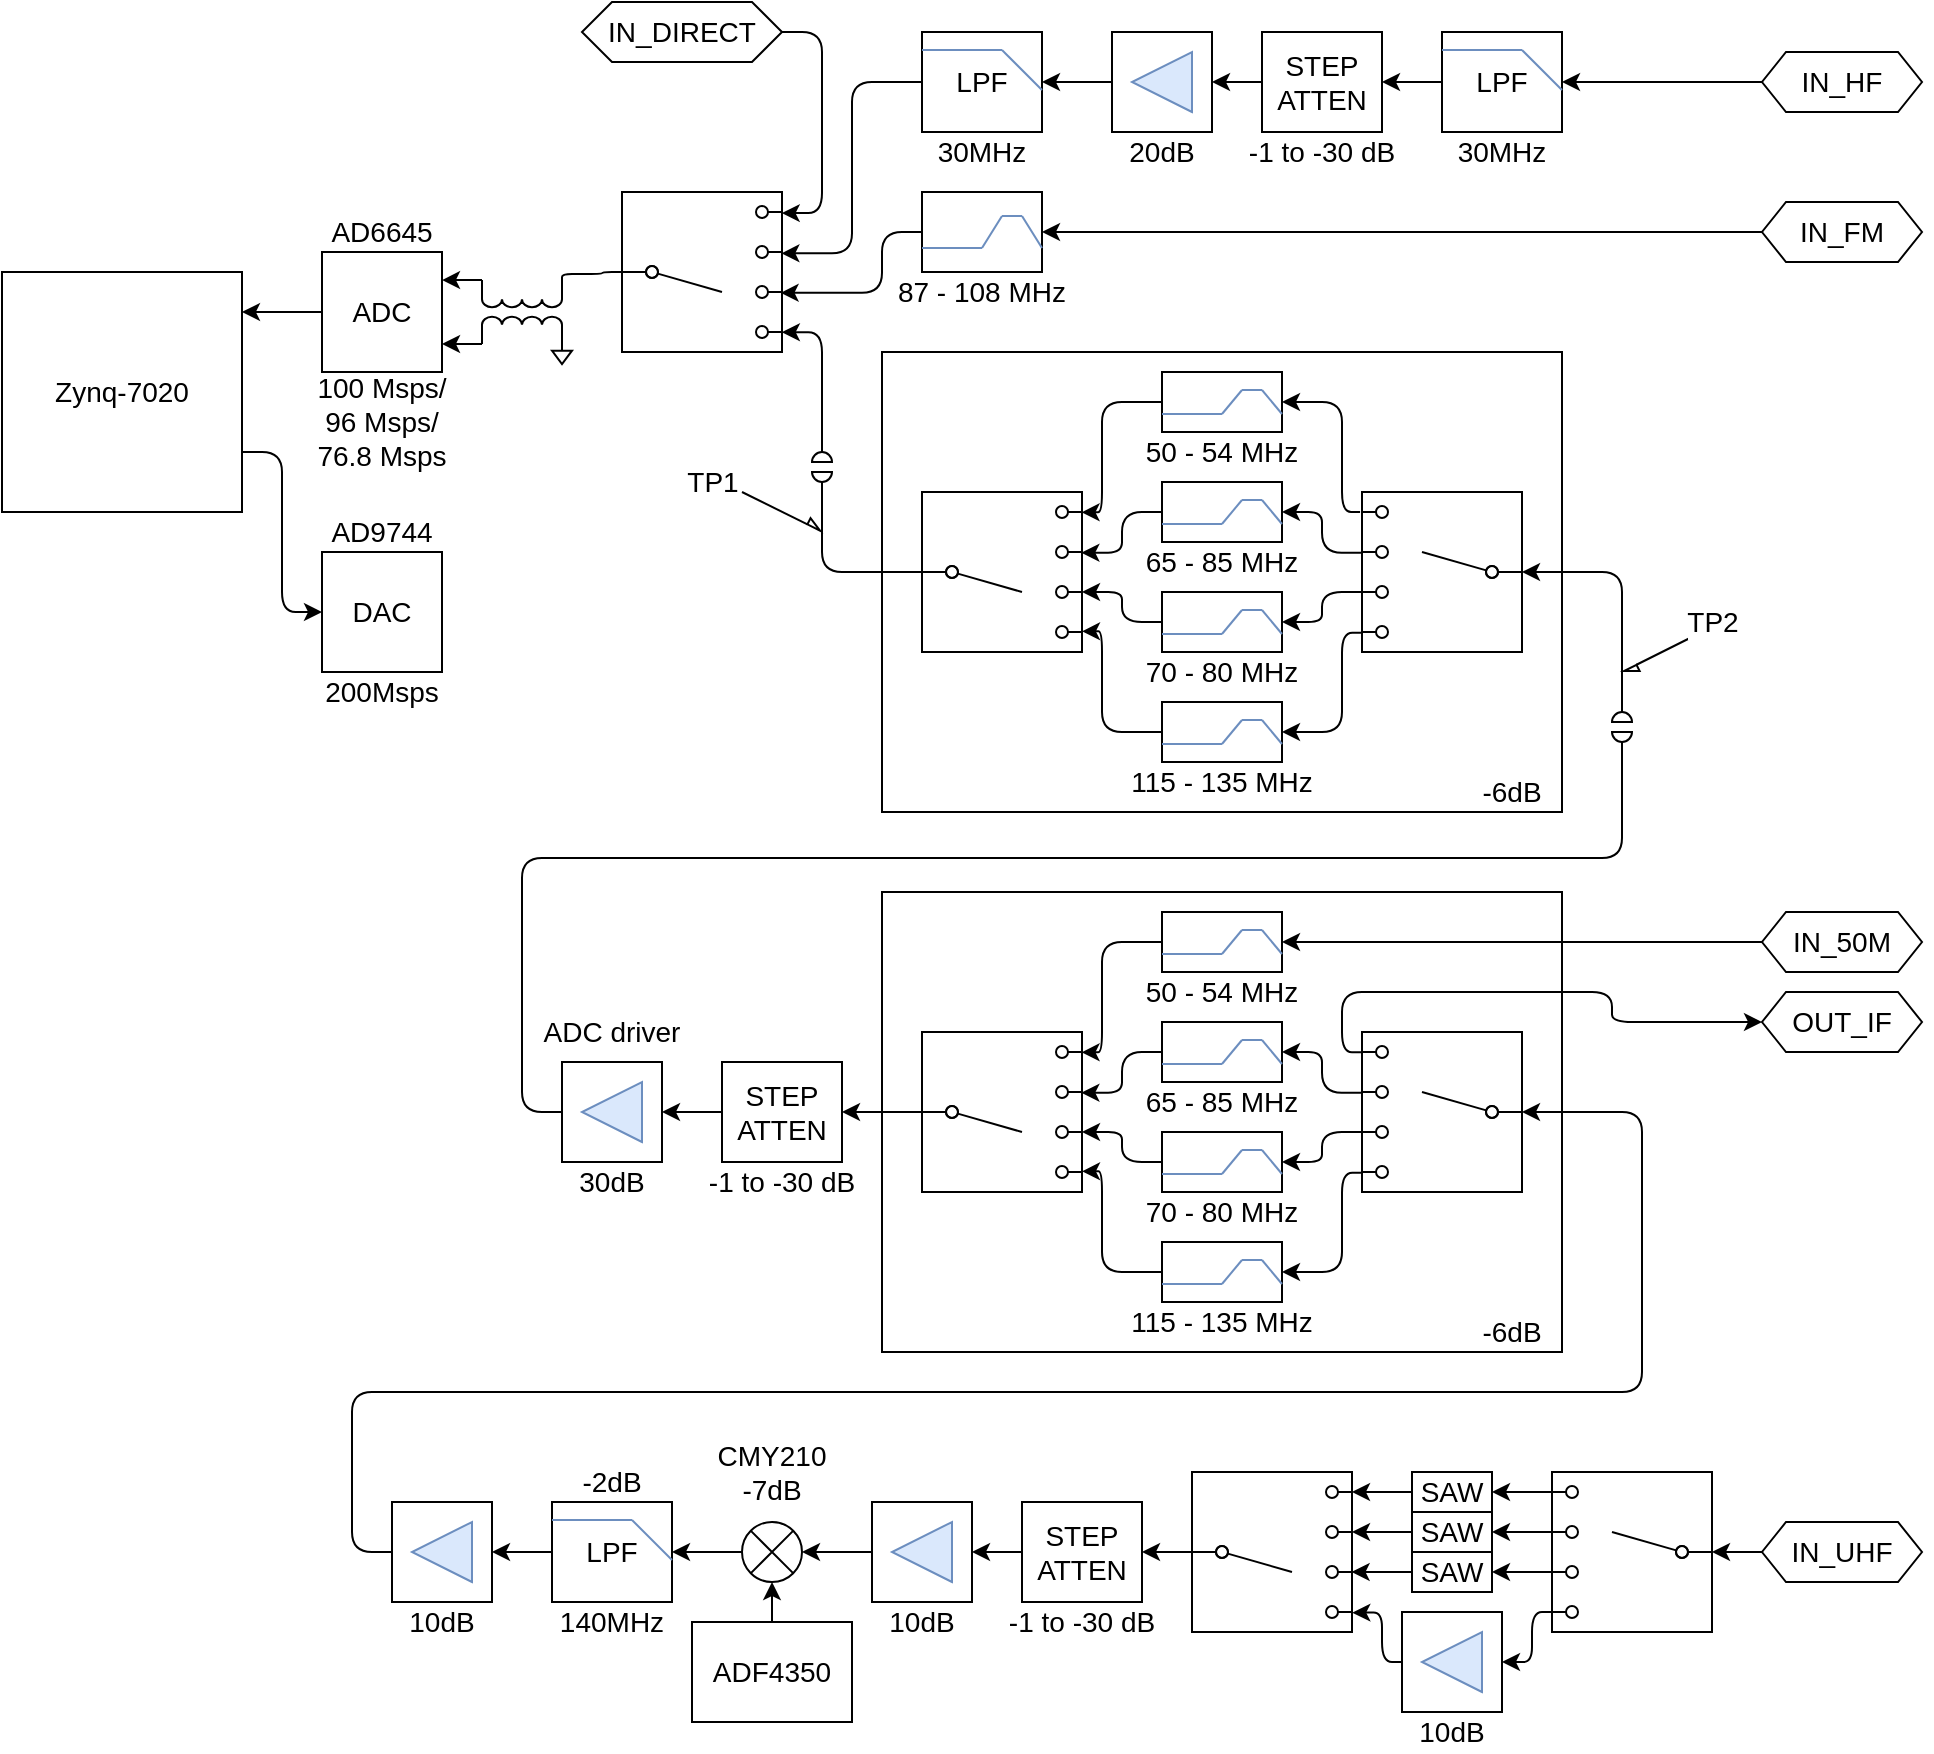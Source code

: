 <mxfile version="12.5.3" type="device"><diagram id="GkqnMzB2aC6eBc_qGjt-" name="Page-1"><mxGraphModel dx="862" dy="513" grid="1" gridSize="10" guides="1" tooltips="1" connect="1" arrows="1" fold="1" page="1" pageScale="1" pageWidth="1200" pageHeight="1100" math="0" shadow="0"><root><mxCell id="0"/><mxCell id="1" parent="0"/><mxCell id="2zmMG62J2eTrh8thmWzG-314" style="edgeStyle=elbowEdgeStyle;rounded=1;orthogonalLoop=1;jettySize=auto;html=1;exitX=1;exitY=0.75;exitDx=0;exitDy=0;entryX=0;entryY=0.5;entryDx=0;entryDy=0;endArrow=classic;endFill=1;fontSize=12;" parent="1" source="2zmMG62J2eTrh8thmWzG-1" target="2zmMG62J2eTrh8thmWzG-311" edge="1"><mxGeometry relative="1" as="geometry"/></mxCell><mxCell id="2zmMG62J2eTrh8thmWzG-1" value="Zynq-7020" style="whiteSpace=wrap;html=1;aspect=fixed;fontSize=14;" parent="1" vertex="1"><mxGeometry x="120" y="240" width="120" height="120" as="geometry"/></mxCell><mxCell id="2zmMG62J2eTrh8thmWzG-43" style="edgeStyle=orthogonalEdgeStyle;rounded=0;orthogonalLoop=1;jettySize=auto;html=1;exitX=0;exitY=0.5;exitDx=0;exitDy=0;endArrow=classic;endFill=1;fontSize=14;" parent="1" source="2zmMG62J2eTrh8thmWzG-10" edge="1"><mxGeometry relative="1" as="geometry"><mxPoint x="239.977" y="260" as="targetPoint"/></mxGeometry></mxCell><mxCell id="2zmMG62J2eTrh8thmWzG-10" value="ADC" style="rounded=0;whiteSpace=wrap;html=1;fontSize=14;" parent="1" vertex="1"><mxGeometry x="280" y="230" width="60" height="60" as="geometry"/></mxCell><mxCell id="2zmMG62J2eTrh8thmWzG-19" value="" style="group;fontSize=14;direction=north;rotation=180;" parent="1" vertex="1" connectable="0"><mxGeometry x="430" y="200" width="80" height="80" as="geometry"/></mxCell><mxCell id="2zmMG62J2eTrh8thmWzG-20" value="" style="rounded=0;whiteSpace=wrap;html=1;rotation=180;" parent="2zmMG62J2eTrh8thmWzG-19" vertex="1"><mxGeometry width="80" height="80" as="geometry"/></mxCell><mxCell id="2zmMG62J2eTrh8thmWzG-21" value="" style="endArrow=oval;html=1;endFill=0;" parent="2zmMG62J2eTrh8thmWzG-19" edge="1"><mxGeometry width="50" height="50" relative="1" as="geometry"><mxPoint x="80" y="70" as="sourcePoint"/><mxPoint x="70" y="70" as="targetPoint"/></mxGeometry></mxCell><mxCell id="2zmMG62J2eTrh8thmWzG-22" value="" style="endArrow=oval;html=1;endFill=0;" parent="2zmMG62J2eTrh8thmWzG-19" edge="1"><mxGeometry width="50" height="50" relative="1" as="geometry"><mxPoint x="80" y="50" as="sourcePoint"/><mxPoint x="70" y="50" as="targetPoint"/></mxGeometry></mxCell><mxCell id="2zmMG62J2eTrh8thmWzG-23" value="" style="endArrow=oval;html=1;endFill=0;" parent="2zmMG62J2eTrh8thmWzG-19" edge="1"><mxGeometry width="50" height="50" relative="1" as="geometry"><mxPoint x="80" y="30" as="sourcePoint"/><mxPoint x="70" y="30" as="targetPoint"/></mxGeometry></mxCell><mxCell id="2zmMG62J2eTrh8thmWzG-24" value="" style="endArrow=oval;html=1;endFill=0;" parent="2zmMG62J2eTrh8thmWzG-19" edge="1"><mxGeometry width="50" height="50" relative="1" as="geometry"><mxPoint x="80" y="10" as="sourcePoint"/><mxPoint x="70" y="10" as="targetPoint"/></mxGeometry></mxCell><mxCell id="2zmMG62J2eTrh8thmWzG-25" value="" style="endArrow=oval;html=1;endFill=0;" parent="2zmMG62J2eTrh8thmWzG-19" edge="1"><mxGeometry width="50" height="50" relative="1" as="geometry"><mxPoint x="50" y="50" as="sourcePoint"/><mxPoint x="15" y="40" as="targetPoint"/></mxGeometry></mxCell><mxCell id="2zmMG62J2eTrh8thmWzG-26" value="" style="endArrow=oval;html=1;endFill=0;exitX=1;exitY=0.5;exitDx=0;exitDy=0;" parent="2zmMG62J2eTrh8thmWzG-19" source="2zmMG62J2eTrh8thmWzG-20" edge="1"><mxGeometry width="50" height="50" relative="1" as="geometry"><mxPoint x="-15" y="40" as="sourcePoint"/><mxPoint x="15" y="40" as="targetPoint"/></mxGeometry></mxCell><mxCell id="2zmMG62J2eTrh8thmWzG-304" style="edgeStyle=elbowEdgeStyle;rounded=1;orthogonalLoop=1;jettySize=auto;html=1;exitX=0;exitY=0.5;exitDx=0;exitDy=0;entryX=0.002;entryY=0.868;entryDx=0;entryDy=0;entryPerimeter=0;endArrow=classic;endFill=1;fontSize=12;" parent="1" source="2zmMG62J2eTrh8thmWzG-29" target="2zmMG62J2eTrh8thmWzG-20" edge="1"><mxGeometry relative="1" as="geometry"><Array as="points"><mxPoint x="530" y="165"/></Array></mxGeometry></mxCell><mxCell id="2zmMG62J2eTrh8thmWzG-29" value="IN_DIRECT" style="shape=hexagon;perimeter=hexagonPerimeter2;whiteSpace=wrap;html=1;fontSize=14;direction=west;size=0.15;" parent="1" vertex="1"><mxGeometry x="410" y="105" width="100" height="30" as="geometry"/></mxCell><mxCell id="2zmMG62J2eTrh8thmWzG-44" style="rounded=0;orthogonalLoop=1;jettySize=auto;html=1;exitX=1;exitY=0;exitDx=0;exitDy=0;exitPerimeter=0;entryX=1;entryY=0.234;entryDx=0;entryDy=0;entryPerimeter=0;endArrow=classic;endFill=1;fontSize=14;" parent="1" source="2zmMG62J2eTrh8thmWzG-32" target="2zmMG62J2eTrh8thmWzG-10" edge="1"><mxGeometry relative="1" as="geometry"/></mxCell><mxCell id="2zmMG62J2eTrh8thmWzG-45" style="rounded=0;orthogonalLoop=1;jettySize=auto;html=1;exitX=0;exitY=0;exitDx=0;exitDy=0;exitPerimeter=0;entryX=1;entryY=0.766;entryDx=0;entryDy=0;entryPerimeter=0;endArrow=classic;endFill=1;fontSize=14;" parent="1" source="2zmMG62J2eTrh8thmWzG-32" target="2zmMG62J2eTrh8thmWzG-10" edge="1"><mxGeometry relative="1" as="geometry"/></mxCell><mxCell id="2zmMG62J2eTrh8thmWzG-32" value="" style="pointerEvents=1;verticalLabelPosition=bottom;shadow=0;dashed=0;align=center;fillColor=#ffffff;html=1;verticalAlign=top;strokeWidth=1;shape=mxgraph.electrical.inductors.transformer;direction=north;fontSize=14;" parent="1" vertex="1"><mxGeometry x="360" y="244" width="40" height="32" as="geometry"/></mxCell><mxCell id="2zmMG62J2eTrh8thmWzG-34" value="" style="pointerEvents=1;verticalLabelPosition=bottom;shadow=0;dashed=0;align=center;fillColor=#ffffff;html=1;verticalAlign=top;strokeWidth=1;shape=mxgraph.electrical.signal_sources.signal_ground;fontSize=14;" parent="1" vertex="1"><mxGeometry x="395" y="276" width="10" height="10" as="geometry"/></mxCell><mxCell id="2zmMG62J2eTrh8thmWzG-41" style="edgeStyle=orthogonalEdgeStyle;rounded=1;orthogonalLoop=1;jettySize=auto;html=1;exitX=1;exitY=0.5;exitDx=0;exitDy=0;entryX=1;entryY=1;entryDx=0;entryDy=0;entryPerimeter=0;endArrow=none;endFill=0;fontSize=14;" parent="1" source="2zmMG62J2eTrh8thmWzG-20" target="2zmMG62J2eTrh8thmWzG-32" edge="1"><mxGeometry relative="1" as="geometry"><Array as="points"><mxPoint x="420" y="241"/><mxPoint x="400" y="240"/></Array></mxGeometry></mxCell><mxCell id="2zmMG62J2eTrh8thmWzG-54" value="" style="group" parent="1" vertex="1" connectable="0"><mxGeometry x="580" y="120" width="60" height="50" as="geometry"/></mxCell><mxCell id="2zmMG62J2eTrh8thmWzG-46" value="LPF" style="rounded=0;whiteSpace=wrap;html=1;fontSize=14;" parent="2zmMG62J2eTrh8thmWzG-54" vertex="1"><mxGeometry width="60" height="50" as="geometry"/></mxCell><mxCell id="2zmMG62J2eTrh8thmWzG-47" value="" style="endArrow=none;html=1;fontSize=14;fillColor=#dae8fc;strokeColor=#6c8ebf;" parent="2zmMG62J2eTrh8thmWzG-54" edge="1"><mxGeometry width="50" height="50" relative="1" as="geometry"><mxPoint y="9" as="sourcePoint"/><mxPoint x="40" y="9" as="targetPoint"/></mxGeometry></mxCell><mxCell id="2zmMG62J2eTrh8thmWzG-48" value="" style="endArrow=none;html=1;fontSize=14;fillColor=#dae8fc;strokeColor=#6c8ebf;" parent="2zmMG62J2eTrh8thmWzG-54" edge="1"><mxGeometry width="50" height="50" relative="1" as="geometry"><mxPoint x="40" y="9" as="sourcePoint"/><mxPoint x="60" y="29" as="targetPoint"/></mxGeometry></mxCell><mxCell id="2zmMG62J2eTrh8thmWzG-55" value="" style="group;direction=south;rotation=180;" parent="1" vertex="1" connectable="0"><mxGeometry x="675" y="120" width="50" height="50" as="geometry"/></mxCell><mxCell id="2zmMG62J2eTrh8thmWzG-52" value="" style="rounded=0;whiteSpace=wrap;html=1;fontSize=14;rotation=180;" parent="2zmMG62J2eTrh8thmWzG-55" vertex="1"><mxGeometry width="50" height="50" as="geometry"/></mxCell><mxCell id="2zmMG62J2eTrh8thmWzG-53" value="" style="triangle;whiteSpace=wrap;html=1;fontSize=14;fillColor=#dae8fc;strokeColor=#6c8ebf;rotation=180;" parent="2zmMG62J2eTrh8thmWzG-55" vertex="1"><mxGeometry x="10" y="10" width="30" height="30" as="geometry"/></mxCell><mxCell id="2zmMG62J2eTrh8thmWzG-57" style="edgeStyle=orthogonalEdgeStyle;rounded=1;orthogonalLoop=1;jettySize=auto;html=1;exitX=1;exitY=0.5;exitDx=0;exitDy=0;endArrow=classic;endFill=1;fontSize=14;" parent="1" source="2zmMG62J2eTrh8thmWzG-52" target="2zmMG62J2eTrh8thmWzG-46" edge="1"><mxGeometry relative="1" as="geometry"/></mxCell><mxCell id="2zmMG62J2eTrh8thmWzG-58" value="20dB" style="text;html=1;strokeColor=none;fillColor=none;align=center;verticalAlign=middle;whiteSpace=wrap;rounded=0;fontSize=14;" parent="1" vertex="1"><mxGeometry x="675" y="170" width="50" height="20" as="geometry"/></mxCell><mxCell id="2zmMG62J2eTrh8thmWzG-59" value="30MHz" style="text;html=1;strokeColor=none;fillColor=none;align=center;verticalAlign=middle;whiteSpace=wrap;rounded=0;fontSize=14;" parent="1" vertex="1"><mxGeometry x="580" y="170" width="60" height="20" as="geometry"/></mxCell><mxCell id="2zmMG62J2eTrh8thmWzG-60" value="" style="group" parent="1" vertex="1" connectable="0"><mxGeometry x="840" y="120" width="60" height="50" as="geometry"/></mxCell><mxCell id="2zmMG62J2eTrh8thmWzG-61" value="LPF" style="rounded=0;whiteSpace=wrap;html=1;fontSize=14;" parent="2zmMG62J2eTrh8thmWzG-60" vertex="1"><mxGeometry width="60" height="50" as="geometry"/></mxCell><mxCell id="2zmMG62J2eTrh8thmWzG-62" value="" style="endArrow=none;html=1;fontSize=14;fillColor=#dae8fc;strokeColor=#6c8ebf;" parent="2zmMG62J2eTrh8thmWzG-60" edge="1"><mxGeometry width="50" height="50" relative="1" as="geometry"><mxPoint y="9" as="sourcePoint"/><mxPoint x="40" y="9" as="targetPoint"/></mxGeometry></mxCell><mxCell id="2zmMG62J2eTrh8thmWzG-63" value="" style="endArrow=none;html=1;fontSize=14;fillColor=#dae8fc;strokeColor=#6c8ebf;" parent="2zmMG62J2eTrh8thmWzG-60" edge="1"><mxGeometry width="50" height="50" relative="1" as="geometry"><mxPoint x="40" y="9" as="sourcePoint"/><mxPoint x="60" y="29" as="targetPoint"/></mxGeometry></mxCell><mxCell id="2zmMG62J2eTrh8thmWzG-64" value="30MHz" style="text;html=1;strokeColor=none;fillColor=none;align=center;verticalAlign=middle;whiteSpace=wrap;rounded=0;fontSize=14;" parent="1" vertex="1"><mxGeometry x="840" y="170" width="60" height="20" as="geometry"/></mxCell><mxCell id="2zmMG62J2eTrh8thmWzG-67" style="edgeStyle=orthogonalEdgeStyle;rounded=1;orthogonalLoop=1;jettySize=auto;html=1;exitX=1;exitY=0.5;exitDx=0;exitDy=0;endArrow=classic;endFill=1;fontSize=14;" parent="1" source="2zmMG62J2eTrh8thmWzG-66" target="2zmMG62J2eTrh8thmWzG-61" edge="1"><mxGeometry relative="1" as="geometry"/></mxCell><mxCell id="2zmMG62J2eTrh8thmWzG-66" value="IN_HF" style="shape=hexagon;perimeter=hexagonPerimeter2;whiteSpace=wrap;html=1;fontSize=14;direction=west;size=0.15;" parent="1" vertex="1"><mxGeometry x="1000" y="130" width="80" height="30" as="geometry"/></mxCell><mxCell id="2zmMG62J2eTrh8thmWzG-267" value="100 Msps/&lt;br style=&quot;font-size: 14px;&quot;&gt;96 Msps/&lt;br style=&quot;font-size: 14px;&quot;&gt;76.8 Msps" style="text;html=1;strokeColor=none;fillColor=none;align=center;verticalAlign=middle;whiteSpace=wrap;rounded=0;fontSize=14;" parent="1" vertex="1"><mxGeometry x="270" y="290" width="80" height="50" as="geometry"/></mxCell><mxCell id="2zmMG62J2eTrh8thmWzG-303" style="edgeStyle=elbowEdgeStyle;rounded=1;orthogonalLoop=1;jettySize=auto;html=1;exitX=0;exitY=0.5;exitDx=0;exitDy=0;entryX=0.004;entryY=0.617;entryDx=0;entryDy=0;entryPerimeter=0;endArrow=classic;endFill=1;fontSize=12;" parent="1" source="2zmMG62J2eTrh8thmWzG-46" target="2zmMG62J2eTrh8thmWzG-20" edge="1"><mxGeometry relative="1" as="geometry"/></mxCell><mxCell id="2zmMG62J2eTrh8thmWzG-310" value="AD6645" style="text;html=1;strokeColor=none;fillColor=none;align=center;verticalAlign=middle;whiteSpace=wrap;rounded=0;fontSize=14;" parent="1" vertex="1"><mxGeometry x="280" y="210" width="60" height="20" as="geometry"/></mxCell><mxCell id="2zmMG62J2eTrh8thmWzG-311" value="DAC" style="rounded=0;whiteSpace=wrap;html=1;fontSize=14;" parent="1" vertex="1"><mxGeometry x="280" y="380" width="60" height="60" as="geometry"/></mxCell><mxCell id="2zmMG62J2eTrh8thmWzG-312" value="AD9744" style="text;html=1;strokeColor=none;fillColor=none;align=center;verticalAlign=middle;whiteSpace=wrap;rounded=0;fontSize=14;" parent="1" vertex="1"><mxGeometry x="280" y="360" width="60" height="20" as="geometry"/></mxCell><mxCell id="2zmMG62J2eTrh8thmWzG-313" value="200Msps" style="text;html=1;strokeColor=none;fillColor=none;align=center;verticalAlign=middle;whiteSpace=wrap;rounded=0;fontSize=14;" parent="1" vertex="1"><mxGeometry x="270" y="440" width="80" height="20" as="geometry"/></mxCell><mxCell id="ulGzkz8T3yBujaEgHuhz-3" value="" style="group" vertex="1" connectable="0" parent="1"><mxGeometry x="400" y="635" width="50" height="70" as="geometry"/></mxCell><mxCell id="2zmMG62J2eTrh8thmWzG-272" value="" style="group;direction=south;rotation=180;" parent="ulGzkz8T3yBujaEgHuhz-3" vertex="1" connectable="0"><mxGeometry width="50" height="50" as="geometry"/></mxCell><mxCell id="2zmMG62J2eTrh8thmWzG-273" value="" style="rounded=0;whiteSpace=wrap;html=1;fontSize=14;rotation=180;" parent="2zmMG62J2eTrh8thmWzG-272" vertex="1"><mxGeometry width="50" height="50" as="geometry"/></mxCell><mxCell id="2zmMG62J2eTrh8thmWzG-274" value="" style="triangle;whiteSpace=wrap;html=1;fontSize=14;fillColor=#dae8fc;strokeColor=#6c8ebf;rotation=180;" parent="2zmMG62J2eTrh8thmWzG-272" vertex="1"><mxGeometry x="10" y="10" width="30" height="30" as="geometry"/></mxCell><mxCell id="2zmMG62J2eTrh8thmWzG-276" value="30dB" style="text;html=1;strokeColor=none;fillColor=none;align=center;verticalAlign=middle;whiteSpace=wrap;rounded=0;fontSize=14;" parent="ulGzkz8T3yBujaEgHuhz-3" vertex="1"><mxGeometry y="50" width="50" height="20" as="geometry"/></mxCell><mxCell id="ulGzkz8T3yBujaEgHuhz-47" value="" style="group" vertex="1" connectable="0" parent="1"><mxGeometry x="315" y="820" width="770" height="160" as="geometry"/></mxCell><mxCell id="2zmMG62J2eTrh8thmWzG-166" value="" style="verticalLabelPosition=bottom;shadow=0;dashed=0;align=center;fillColor=#ffffff;html=1;verticalAlign=top;strokeWidth=1;shape=mxgraph.electrical.abstract.multiplier;fontSize=14;" parent="ulGzkz8T3yBujaEgHuhz-47" vertex="1"><mxGeometry x="175" y="45" width="30" height="30" as="geometry"/></mxCell><mxCell id="2zmMG62J2eTrh8thmWzG-167" value="" style="group" parent="ulGzkz8T3yBujaEgHuhz-47" vertex="1" connectable="0"><mxGeometry x="80" y="35" width="60" height="50" as="geometry"/></mxCell><mxCell id="2zmMG62J2eTrh8thmWzG-168" value="LPF" style="rounded=0;whiteSpace=wrap;html=1;fontSize=14;" parent="2zmMG62J2eTrh8thmWzG-167" vertex="1"><mxGeometry width="60" height="50" as="geometry"/></mxCell><mxCell id="2zmMG62J2eTrh8thmWzG-169" value="" style="endArrow=none;html=1;fontSize=14;fillColor=#dae8fc;strokeColor=#6c8ebf;" parent="2zmMG62J2eTrh8thmWzG-167" edge="1"><mxGeometry width="50" height="50" relative="1" as="geometry"><mxPoint y="9" as="sourcePoint"/><mxPoint x="40" y="9" as="targetPoint"/></mxGeometry></mxCell><mxCell id="2zmMG62J2eTrh8thmWzG-170" value="" style="endArrow=none;html=1;fontSize=14;fillColor=#dae8fc;strokeColor=#6c8ebf;" parent="2zmMG62J2eTrh8thmWzG-167" edge="1"><mxGeometry width="50" height="50" relative="1" as="geometry"><mxPoint x="40" y="9" as="sourcePoint"/><mxPoint x="60" y="29" as="targetPoint"/></mxGeometry></mxCell><mxCell id="2zmMG62J2eTrh8thmWzG-171" style="edgeStyle=orthogonalEdgeStyle;rounded=1;orthogonalLoop=1;jettySize=auto;html=1;exitX=0;exitY=0.5;exitDx=0;exitDy=0;exitPerimeter=0;endArrow=classic;endFill=1;fontSize=14;entryX=1;entryY=0.5;entryDx=0;entryDy=0;" parent="ulGzkz8T3yBujaEgHuhz-47" source="2zmMG62J2eTrh8thmWzG-166" target="2zmMG62J2eTrh8thmWzG-168" edge="1"><mxGeometry relative="1" as="geometry"><mxPoint x="150" y="60" as="targetPoint"/></mxGeometry></mxCell><mxCell id="2zmMG62J2eTrh8thmWzG-173" value="140MHz" style="text;html=1;strokeColor=none;fillColor=none;align=center;verticalAlign=middle;whiteSpace=wrap;rounded=0;fontSize=14;" parent="ulGzkz8T3yBujaEgHuhz-47" vertex="1"><mxGeometry x="80" y="85" width="60" height="20" as="geometry"/></mxCell><mxCell id="2zmMG62J2eTrh8thmWzG-175" style="edgeStyle=orthogonalEdgeStyle;rounded=1;orthogonalLoop=1;jettySize=auto;html=1;exitX=0.5;exitY=0;exitDx=0;exitDy=0;entryX=0.5;entryY=1;entryDx=0;entryDy=0;entryPerimeter=0;endArrow=classic;endFill=1;fontSize=14;" parent="ulGzkz8T3yBujaEgHuhz-47" source="2zmMG62J2eTrh8thmWzG-174" target="2zmMG62J2eTrh8thmWzG-166" edge="1"><mxGeometry relative="1" as="geometry"/></mxCell><mxCell id="2zmMG62J2eTrh8thmWzG-174" value="ADF4350" style="rounded=0;whiteSpace=wrap;html=1;fontSize=14;" parent="ulGzkz8T3yBujaEgHuhz-47" vertex="1"><mxGeometry x="150" y="95" width="80" height="50" as="geometry"/></mxCell><mxCell id="2zmMG62J2eTrh8thmWzG-176" value="" style="group;direction=south;rotation=180;" parent="ulGzkz8T3yBujaEgHuhz-47" vertex="1" connectable="0"><mxGeometry x="240" y="35" width="50" height="50" as="geometry"/></mxCell><mxCell id="2zmMG62J2eTrh8thmWzG-177" value="" style="rounded=0;whiteSpace=wrap;html=1;fontSize=14;rotation=180;" parent="2zmMG62J2eTrh8thmWzG-176" vertex="1"><mxGeometry width="50" height="50" as="geometry"/></mxCell><mxCell id="2zmMG62J2eTrh8thmWzG-178" value="" style="triangle;whiteSpace=wrap;html=1;fontSize=14;fillColor=#dae8fc;strokeColor=#6c8ebf;rotation=180;" parent="2zmMG62J2eTrh8thmWzG-176" vertex="1"><mxGeometry x="10" y="10" width="30" height="30" as="geometry"/></mxCell><mxCell id="2zmMG62J2eTrh8thmWzG-179" value="10dB" style="text;html=1;strokeColor=none;fillColor=none;align=center;verticalAlign=middle;whiteSpace=wrap;rounded=0;fontSize=14;" parent="ulGzkz8T3yBujaEgHuhz-47" vertex="1"><mxGeometry x="240" y="85" width="50" height="20" as="geometry"/></mxCell><mxCell id="2zmMG62J2eTrh8thmWzG-180" style="edgeStyle=orthogonalEdgeStyle;rounded=1;orthogonalLoop=1;jettySize=auto;html=1;exitX=1;exitY=0.5;exitDx=0;exitDy=0;entryX=1;entryY=0.5;entryDx=0;entryDy=0;entryPerimeter=0;endArrow=classic;endFill=1;fontSize=14;" parent="ulGzkz8T3yBujaEgHuhz-47" source="2zmMG62J2eTrh8thmWzG-177" target="2zmMG62J2eTrh8thmWzG-166" edge="1"><mxGeometry relative="1" as="geometry"/></mxCell><mxCell id="2zmMG62J2eTrh8thmWzG-182" value="" style="group;fontSize=14;direction=north;rotation=180;" parent="ulGzkz8T3yBujaEgHuhz-47" vertex="1" connectable="0"><mxGeometry x="400" y="20" width="80" height="80" as="geometry"/></mxCell><mxCell id="2zmMG62J2eTrh8thmWzG-183" value="" style="rounded=0;whiteSpace=wrap;html=1;rotation=180;" parent="2zmMG62J2eTrh8thmWzG-182" vertex="1"><mxGeometry width="80" height="80" as="geometry"/></mxCell><mxCell id="2zmMG62J2eTrh8thmWzG-184" value="" style="endArrow=oval;html=1;endFill=0;" parent="2zmMG62J2eTrh8thmWzG-182" edge="1"><mxGeometry width="50" height="50" relative="1" as="geometry"><mxPoint x="80" y="70" as="sourcePoint"/><mxPoint x="70" y="70" as="targetPoint"/></mxGeometry></mxCell><mxCell id="2zmMG62J2eTrh8thmWzG-185" value="" style="endArrow=oval;html=1;endFill=0;" parent="2zmMG62J2eTrh8thmWzG-182" edge="1"><mxGeometry width="50" height="50" relative="1" as="geometry"><mxPoint x="80" y="50" as="sourcePoint"/><mxPoint x="70" y="50" as="targetPoint"/></mxGeometry></mxCell><mxCell id="2zmMG62J2eTrh8thmWzG-186" value="" style="endArrow=oval;html=1;endFill=0;" parent="2zmMG62J2eTrh8thmWzG-182" edge="1"><mxGeometry width="50" height="50" relative="1" as="geometry"><mxPoint x="80" y="30" as="sourcePoint"/><mxPoint x="70" y="30" as="targetPoint"/></mxGeometry></mxCell><mxCell id="2zmMG62J2eTrh8thmWzG-187" value="" style="endArrow=oval;html=1;endFill=0;" parent="2zmMG62J2eTrh8thmWzG-182" edge="1"><mxGeometry width="50" height="50" relative="1" as="geometry"><mxPoint x="80" y="10" as="sourcePoint"/><mxPoint x="70" y="10" as="targetPoint"/></mxGeometry></mxCell><mxCell id="2zmMG62J2eTrh8thmWzG-188" value="" style="endArrow=oval;html=1;endFill=0;" parent="2zmMG62J2eTrh8thmWzG-182" edge="1"><mxGeometry width="50" height="50" relative="1" as="geometry"><mxPoint x="50" y="50" as="sourcePoint"/><mxPoint x="15" y="40" as="targetPoint"/></mxGeometry></mxCell><mxCell id="2zmMG62J2eTrh8thmWzG-189" value="" style="endArrow=oval;html=1;endFill=0;exitX=1;exitY=0.5;exitDx=0;exitDy=0;" parent="2zmMG62J2eTrh8thmWzG-182" source="2zmMG62J2eTrh8thmWzG-183" edge="1"><mxGeometry width="50" height="50" relative="1" as="geometry"><mxPoint x="-15" y="40" as="sourcePoint"/><mxPoint x="15" y="40" as="targetPoint"/></mxGeometry></mxCell><mxCell id="2zmMG62J2eTrh8thmWzG-195" style="edgeStyle=orthogonalEdgeStyle;rounded=1;orthogonalLoop=1;jettySize=auto;html=1;exitX=0;exitY=0.5;exitDx=0;exitDy=0;endArrow=classic;endFill=1;fontSize=14;" parent="ulGzkz8T3yBujaEgHuhz-47" source="2zmMG62J2eTrh8thmWzG-191" edge="1"><mxGeometry relative="1" as="geometry"><mxPoint x="480" y="30" as="targetPoint"/></mxGeometry></mxCell><mxCell id="2zmMG62J2eTrh8thmWzG-191" value="SAW" style="rounded=0;whiteSpace=wrap;html=1;fontSize=14;" parent="ulGzkz8T3yBujaEgHuhz-47" vertex="1"><mxGeometry x="510" y="20" width="40" height="20" as="geometry"/></mxCell><mxCell id="2zmMG62J2eTrh8thmWzG-197" style="edgeStyle=orthogonalEdgeStyle;rounded=1;orthogonalLoop=1;jettySize=auto;html=1;exitX=0;exitY=0.5;exitDx=0;exitDy=0;endArrow=classic;endFill=1;fontSize=14;" parent="ulGzkz8T3yBujaEgHuhz-47" source="2zmMG62J2eTrh8thmWzG-192" edge="1"><mxGeometry relative="1" as="geometry"><mxPoint x="480" y="50" as="targetPoint"/></mxGeometry></mxCell><mxCell id="2zmMG62J2eTrh8thmWzG-192" value="SAW" style="rounded=0;whiteSpace=wrap;html=1;fontSize=14;" parent="ulGzkz8T3yBujaEgHuhz-47" vertex="1"><mxGeometry x="510" y="40" width="40" height="20" as="geometry"/></mxCell><mxCell id="2zmMG62J2eTrh8thmWzG-198" style="edgeStyle=orthogonalEdgeStyle;rounded=1;orthogonalLoop=1;jettySize=auto;html=1;exitX=0;exitY=0.5;exitDx=0;exitDy=0;entryX=0.003;entryY=0.372;entryDx=0;entryDy=0;entryPerimeter=0;endArrow=classic;endFill=1;fontSize=14;" parent="ulGzkz8T3yBujaEgHuhz-47" source="2zmMG62J2eTrh8thmWzG-193" target="2zmMG62J2eTrh8thmWzG-183" edge="1"><mxGeometry relative="1" as="geometry"/></mxCell><mxCell id="2zmMG62J2eTrh8thmWzG-193" value="SAW" style="rounded=0;whiteSpace=wrap;html=1;fontSize=14;" parent="ulGzkz8T3yBujaEgHuhz-47" vertex="1"><mxGeometry x="510" y="60" width="40" height="20" as="geometry"/></mxCell><mxCell id="2zmMG62J2eTrh8thmWzG-199" value="CMY210&lt;br&gt;-7dB" style="text;html=1;strokeColor=none;fillColor=none;align=center;verticalAlign=middle;whiteSpace=wrap;rounded=0;fontSize=14;" parent="ulGzkz8T3yBujaEgHuhz-47" vertex="1"><mxGeometry x="160" width="60" height="40" as="geometry"/></mxCell><mxCell id="2zmMG62J2eTrh8thmWzG-200" value="-2dB" style="text;html=1;strokeColor=none;fillColor=none;align=center;verticalAlign=middle;whiteSpace=wrap;rounded=0;fontSize=14;" parent="ulGzkz8T3yBujaEgHuhz-47" vertex="1"><mxGeometry x="85" y="15" width="50" height="20" as="geometry"/></mxCell><mxCell id="2zmMG62J2eTrh8thmWzG-236" value="" style="group;direction=south;rotation=180;" parent="ulGzkz8T3yBujaEgHuhz-47" vertex="1" connectable="0"><mxGeometry y="35" width="50" height="50" as="geometry"/></mxCell><mxCell id="2zmMG62J2eTrh8thmWzG-237" value="" style="rounded=0;whiteSpace=wrap;html=1;fontSize=14;rotation=180;" parent="2zmMG62J2eTrh8thmWzG-236" vertex="1"><mxGeometry width="50" height="50" as="geometry"/></mxCell><mxCell id="2zmMG62J2eTrh8thmWzG-238" value="" style="triangle;whiteSpace=wrap;html=1;fontSize=14;fillColor=#dae8fc;strokeColor=#6c8ebf;rotation=180;" parent="2zmMG62J2eTrh8thmWzG-236" vertex="1"><mxGeometry x="10" y="10" width="30" height="30" as="geometry"/></mxCell><mxCell id="2zmMG62J2eTrh8thmWzG-239" style="edgeStyle=orthogonalEdgeStyle;rounded=1;orthogonalLoop=1;jettySize=auto;html=1;exitX=0;exitY=0.5;exitDx=0;exitDy=0;entryX=0;entryY=0.5;entryDx=0;entryDy=0;endArrow=classic;endFill=1;fontSize=12;" parent="ulGzkz8T3yBujaEgHuhz-47" source="2zmMG62J2eTrh8thmWzG-168" target="2zmMG62J2eTrh8thmWzG-237" edge="1"><mxGeometry relative="1" as="geometry"/></mxCell><mxCell id="2zmMG62J2eTrh8thmWzG-240" value="10dB" style="text;html=1;strokeColor=none;fillColor=none;align=center;verticalAlign=middle;whiteSpace=wrap;rounded=0;fontSize=14;" parent="ulGzkz8T3yBujaEgHuhz-47" vertex="1"><mxGeometry y="85" width="50" height="20" as="geometry"/></mxCell><mxCell id="2zmMG62J2eTrh8thmWzG-243" style="edgeStyle=orthogonalEdgeStyle;rounded=1;orthogonalLoop=1;jettySize=auto;html=1;exitX=0;exitY=0.5;exitDx=0;exitDy=0;entryX=0;entryY=0.5;entryDx=0;entryDy=0;endArrow=classic;endFill=1;fontSize=12;" parent="ulGzkz8T3yBujaEgHuhz-47" source="2zmMG62J2eTrh8thmWzG-242" target="2zmMG62J2eTrh8thmWzG-177" edge="1"><mxGeometry relative="1" as="geometry"/></mxCell><mxCell id="2zmMG62J2eTrh8thmWzG-242" value="STEP&lt;br&gt;ATTEN" style="rounded=0;whiteSpace=wrap;html=1;fontSize=14;" parent="ulGzkz8T3yBujaEgHuhz-47" vertex="1"><mxGeometry x="315" y="35" width="60" height="50" as="geometry"/></mxCell><mxCell id="2zmMG62J2eTrh8thmWzG-244" style="edgeStyle=orthogonalEdgeStyle;rounded=1;orthogonalLoop=1;jettySize=auto;html=1;exitX=1;exitY=0.5;exitDx=0;exitDy=0;entryX=1;entryY=0.5;entryDx=0;entryDy=0;endArrow=classic;endFill=1;fontSize=12;" parent="ulGzkz8T3yBujaEgHuhz-47" source="2zmMG62J2eTrh8thmWzG-183" target="2zmMG62J2eTrh8thmWzG-242" edge="1"><mxGeometry relative="1" as="geometry"/></mxCell><mxCell id="2zmMG62J2eTrh8thmWzG-245" value="" style="group;fontSize=14;direction=north;rotation=0;" parent="ulGzkz8T3yBujaEgHuhz-47" vertex="1" connectable="0"><mxGeometry x="580" y="20" width="80" height="80" as="geometry"/></mxCell><mxCell id="2zmMG62J2eTrh8thmWzG-246" value="" style="rounded=0;whiteSpace=wrap;html=1;rotation=0;" parent="2zmMG62J2eTrh8thmWzG-245" vertex="1"><mxGeometry width="80" height="80" as="geometry"/></mxCell><mxCell id="2zmMG62J2eTrh8thmWzG-247" value="" style="endArrow=oval;html=1;endFill=0;" parent="2zmMG62J2eTrh8thmWzG-245" edge="1"><mxGeometry width="50" height="50" relative="1" as="geometry"><mxPoint y="10" as="sourcePoint"/><mxPoint x="10" y="10" as="targetPoint"/></mxGeometry></mxCell><mxCell id="2zmMG62J2eTrh8thmWzG-248" value="" style="endArrow=oval;html=1;endFill=0;" parent="2zmMG62J2eTrh8thmWzG-245" edge="1"><mxGeometry width="50" height="50" relative="1" as="geometry"><mxPoint y="30" as="sourcePoint"/><mxPoint x="10" y="30" as="targetPoint"/></mxGeometry></mxCell><mxCell id="2zmMG62J2eTrh8thmWzG-249" value="" style="endArrow=oval;html=1;endFill=0;" parent="2zmMG62J2eTrh8thmWzG-245" edge="1"><mxGeometry width="50" height="50" relative="1" as="geometry"><mxPoint y="50" as="sourcePoint"/><mxPoint x="10" y="50" as="targetPoint"/></mxGeometry></mxCell><mxCell id="2zmMG62J2eTrh8thmWzG-250" value="" style="endArrow=oval;html=1;endFill=0;" parent="2zmMG62J2eTrh8thmWzG-245" edge="1"><mxGeometry width="50" height="50" relative="1" as="geometry"><mxPoint y="70" as="sourcePoint"/><mxPoint x="10" y="70" as="targetPoint"/></mxGeometry></mxCell><mxCell id="2zmMG62J2eTrh8thmWzG-251" value="" style="endArrow=oval;html=1;endFill=0;" parent="2zmMG62J2eTrh8thmWzG-245" edge="1"><mxGeometry width="50" height="50" relative="1" as="geometry"><mxPoint x="30" y="30" as="sourcePoint"/><mxPoint x="65" y="40" as="targetPoint"/></mxGeometry></mxCell><mxCell id="2zmMG62J2eTrh8thmWzG-252" value="" style="endArrow=oval;html=1;endFill=0;exitX=1;exitY=0.5;exitDx=0;exitDy=0;" parent="2zmMG62J2eTrh8thmWzG-245" source="2zmMG62J2eTrh8thmWzG-246" edge="1"><mxGeometry width="50" height="50" relative="1" as="geometry"><mxPoint x="95" y="40" as="sourcePoint"/><mxPoint x="65" y="40" as="targetPoint"/></mxGeometry></mxCell><mxCell id="2zmMG62J2eTrh8thmWzG-253" style="edgeStyle=orthogonalEdgeStyle;rounded=1;orthogonalLoop=1;jettySize=auto;html=1;entryX=1;entryY=0.5;entryDx=0;entryDy=0;endArrow=classic;endFill=1;fontSize=12;" parent="ulGzkz8T3yBujaEgHuhz-47" target="2zmMG62J2eTrh8thmWzG-191" edge="1"><mxGeometry relative="1" as="geometry"><mxPoint x="580" y="30" as="sourcePoint"/><Array as="points"><mxPoint x="580" y="30"/></Array></mxGeometry></mxCell><mxCell id="2zmMG62J2eTrh8thmWzG-254" style="edgeStyle=orthogonalEdgeStyle;rounded=1;orthogonalLoop=1;jettySize=auto;html=1;entryX=1;entryY=0.5;entryDx=0;entryDy=0;endArrow=classic;endFill=1;fontSize=12;" parent="ulGzkz8T3yBujaEgHuhz-47" target="2zmMG62J2eTrh8thmWzG-192" edge="1"><mxGeometry relative="1" as="geometry"><mxPoint x="580" y="50" as="sourcePoint"/></mxGeometry></mxCell><mxCell id="2zmMG62J2eTrh8thmWzG-255" style="edgeStyle=orthogonalEdgeStyle;rounded=1;orthogonalLoop=1;jettySize=auto;html=1;exitX=0;exitY=0.625;exitDx=0;exitDy=0;entryX=1;entryY=0.5;entryDx=0;entryDy=0;endArrow=classic;endFill=1;fontSize=12;exitPerimeter=0;" parent="ulGzkz8T3yBujaEgHuhz-47" source="2zmMG62J2eTrh8thmWzG-246" target="2zmMG62J2eTrh8thmWzG-193" edge="1"><mxGeometry relative="1" as="geometry"/></mxCell><mxCell id="2zmMG62J2eTrh8thmWzG-257" style="edgeStyle=orthogonalEdgeStyle;rounded=1;orthogonalLoop=1;jettySize=auto;html=1;exitX=1;exitY=0.5;exitDx=0;exitDy=0;entryX=1;entryY=0.5;entryDx=0;entryDy=0;endArrow=classic;endFill=1;fontSize=12;" parent="ulGzkz8T3yBujaEgHuhz-47" source="2zmMG62J2eTrh8thmWzG-256" target="2zmMG62J2eTrh8thmWzG-246" edge="1"><mxGeometry relative="1" as="geometry"/></mxCell><mxCell id="2zmMG62J2eTrh8thmWzG-256" value="IN_UHF" style="shape=hexagon;perimeter=hexagonPerimeter2;whiteSpace=wrap;html=1;fontSize=14;direction=west;size=0.15;" parent="ulGzkz8T3yBujaEgHuhz-47" vertex="1"><mxGeometry x="685" y="45" width="80" height="30" as="geometry"/></mxCell><mxCell id="2zmMG62J2eTrh8thmWzG-260" value="" style="group;direction=south;rotation=180;" parent="ulGzkz8T3yBujaEgHuhz-47" vertex="1" connectable="0"><mxGeometry x="505" y="90" width="50" height="50" as="geometry"/></mxCell><mxCell id="2zmMG62J2eTrh8thmWzG-261" value="" style="rounded=0;whiteSpace=wrap;html=1;fontSize=14;rotation=180;" parent="2zmMG62J2eTrh8thmWzG-260" vertex="1"><mxGeometry width="50" height="50" as="geometry"/></mxCell><mxCell id="2zmMG62J2eTrh8thmWzG-262" value="" style="triangle;whiteSpace=wrap;html=1;fontSize=14;fillColor=#dae8fc;strokeColor=#6c8ebf;rotation=180;" parent="2zmMG62J2eTrh8thmWzG-260" vertex="1"><mxGeometry x="10" y="10" width="30" height="30" as="geometry"/></mxCell><mxCell id="2zmMG62J2eTrh8thmWzG-263" style="edgeStyle=orthogonalEdgeStyle;rounded=1;orthogonalLoop=1;jettySize=auto;html=1;endArrow=classic;endFill=1;fontSize=12;" parent="ulGzkz8T3yBujaEgHuhz-47" target="2zmMG62J2eTrh8thmWzG-261" edge="1"><mxGeometry relative="1" as="geometry"><mxPoint x="580" y="90" as="sourcePoint"/><Array as="points"><mxPoint x="570" y="90"/><mxPoint x="570" y="115"/></Array></mxGeometry></mxCell><mxCell id="2zmMG62J2eTrh8thmWzG-264" style="edgeStyle=orthogonalEdgeStyle;rounded=1;orthogonalLoop=1;jettySize=auto;html=1;exitX=1;exitY=0.5;exitDx=0;exitDy=0;entryX=-0.002;entryY=0.121;entryDx=0;entryDy=0;entryPerimeter=0;endArrow=classic;endFill=1;fontSize=12;" parent="ulGzkz8T3yBujaEgHuhz-47" source="2zmMG62J2eTrh8thmWzG-261" target="2zmMG62J2eTrh8thmWzG-183" edge="1"><mxGeometry relative="1" as="geometry"><Array as="points"><mxPoint x="495" y="115"/><mxPoint x="495" y="90"/></Array></mxGeometry></mxCell><mxCell id="2zmMG62J2eTrh8thmWzG-265" value="10dB" style="text;html=1;strokeColor=none;fillColor=none;align=center;verticalAlign=middle;whiteSpace=wrap;rounded=0;fontSize=14;" parent="ulGzkz8T3yBujaEgHuhz-47" vertex="1"><mxGeometry x="505" y="140" width="50" height="20" as="geometry"/></mxCell><mxCell id="2zmMG62J2eTrh8thmWzG-309" value="&lt;p style=&quot;line-height: 120%&quot;&gt;-1 to -30 dB&lt;/p&gt;" style="text;html=1;strokeColor=none;fillColor=none;align=center;verticalAlign=middle;whiteSpace=wrap;rounded=0;fontSize=14;" parent="ulGzkz8T3yBujaEgHuhz-47" vertex="1"><mxGeometry x="305" y="85" width="80" height="20" as="geometry"/></mxCell><mxCell id="ulGzkz8T3yBujaEgHuhz-126" style="edgeStyle=elbowEdgeStyle;rounded=1;orthogonalLoop=1;jettySize=auto;html=1;exitX=0;exitY=0.5;exitDx=0;exitDy=0;entryX=0.009;entryY=0.37;entryDx=0;entryDy=0;entryPerimeter=0;fontSize=14;" edge="1" parent="1" source="ulGzkz8T3yBujaEgHuhz-120" target="2zmMG62J2eTrh8thmWzG-20"><mxGeometry relative="1" as="geometry"><Array as="points"><mxPoint x="560" y="230"/></Array></mxGeometry></mxCell><mxCell id="ulGzkz8T3yBujaEgHuhz-128" style="edgeStyle=elbowEdgeStyle;rounded=1;orthogonalLoop=1;jettySize=auto;html=1;exitX=1;exitY=0.5;exitDx=0;exitDy=0;fontSize=14;entryX=1;entryY=0.5;entryDx=0;entryDy=0;" edge="1" parent="1" source="ulGzkz8T3yBujaEgHuhz-127" target="ulGzkz8T3yBujaEgHuhz-120"><mxGeometry relative="1" as="geometry"><mxPoint x="680" y="220.333" as="targetPoint"/></mxGeometry></mxCell><mxCell id="ulGzkz8T3yBujaEgHuhz-127" value="IN_FM" style="shape=hexagon;perimeter=hexagonPerimeter2;whiteSpace=wrap;html=1;fontSize=14;direction=west;size=0.15;" vertex="1" parent="1"><mxGeometry x="1000" y="205" width="80" height="30" as="geometry"/></mxCell><mxCell id="ulGzkz8T3yBujaEgHuhz-119" value="" style="group" vertex="1" connectable="0" parent="1"><mxGeometry x="580" y="200" width="60" height="40" as="geometry"/></mxCell><mxCell id="ulGzkz8T3yBujaEgHuhz-120" value="" style="rounded=0;whiteSpace=wrap;html=1;fontSize=14;" vertex="1" parent="ulGzkz8T3yBujaEgHuhz-119"><mxGeometry width="60" height="40" as="geometry"/></mxCell><mxCell id="ulGzkz8T3yBujaEgHuhz-121" value="" style="endArrow=none;html=1;fontSize=14;fillColor=#dae8fc;strokeColor=#6c8ebf;" edge="1" parent="ulGzkz8T3yBujaEgHuhz-119"><mxGeometry width="50" height="50" relative="1" as="geometry"><mxPoint x="40" y="12" as="sourcePoint"/><mxPoint x="50" y="12" as="targetPoint"/></mxGeometry></mxCell><mxCell id="ulGzkz8T3yBujaEgHuhz-122" value="" style="endArrow=none;html=1;fontSize=14;fillColor=#dae8fc;strokeColor=#6c8ebf;" edge="1" parent="ulGzkz8T3yBujaEgHuhz-119"><mxGeometry width="50" height="50" relative="1" as="geometry"><mxPoint x="50" y="12" as="sourcePoint"/><mxPoint x="60" y="28" as="targetPoint"/></mxGeometry></mxCell><mxCell id="ulGzkz8T3yBujaEgHuhz-123" value="" style="endArrow=none;html=1;fontSize=14;fillColor=#dae8fc;strokeColor=#6c8ebf;" edge="1" parent="ulGzkz8T3yBujaEgHuhz-119"><mxGeometry width="50" height="50" relative="1" as="geometry"><mxPoint x="40" y="12" as="sourcePoint"/><mxPoint x="30" y="28" as="targetPoint"/></mxGeometry></mxCell><mxCell id="ulGzkz8T3yBujaEgHuhz-124" value="" style="endArrow=none;html=1;fontSize=14;fillColor=#dae8fc;strokeColor=#6c8ebf;" edge="1" parent="ulGzkz8T3yBujaEgHuhz-119"><mxGeometry width="50" height="50" relative="1" as="geometry"><mxPoint y="28" as="sourcePoint"/><mxPoint x="30" y="28" as="targetPoint"/></mxGeometry></mxCell><mxCell id="ulGzkz8T3yBujaEgHuhz-125" value="&lt;p style=&quot;line-height: 120%&quot;&gt;87 - 108 MHz&lt;/p&gt;" style="text;html=1;strokeColor=none;fillColor=none;align=center;verticalAlign=middle;whiteSpace=wrap;rounded=0;fontSize=14;" vertex="1" parent="1"><mxGeometry x="560" y="240" width="100" height="20" as="geometry"/></mxCell><mxCell id="ulGzkz8T3yBujaEgHuhz-133" value="" style="group" vertex="1" connectable="0" parent="1"><mxGeometry x="560" y="280" width="340" height="230" as="geometry"/></mxCell><mxCell id="ulGzkz8T3yBujaEgHuhz-49" value="" style="rounded=0;whiteSpace=wrap;html=1;fontSize=14;" vertex="1" parent="ulGzkz8T3yBujaEgHuhz-133"><mxGeometry width="340" height="230" as="geometry"/></mxCell><mxCell id="ulGzkz8T3yBujaEgHuhz-6" value="" style="group;fontSize=14;direction=north;rotation=180;" vertex="1" connectable="0" parent="ulGzkz8T3yBujaEgHuhz-133"><mxGeometry x="20" y="70" width="80" height="80" as="geometry"/></mxCell><mxCell id="ulGzkz8T3yBujaEgHuhz-7" value="" style="rounded=0;whiteSpace=wrap;html=1;rotation=180;" vertex="1" parent="ulGzkz8T3yBujaEgHuhz-6"><mxGeometry width="80" height="80" as="geometry"/></mxCell><mxCell id="ulGzkz8T3yBujaEgHuhz-8" value="" style="endArrow=oval;html=1;endFill=0;" edge="1" parent="ulGzkz8T3yBujaEgHuhz-6"><mxGeometry width="50" height="50" relative="1" as="geometry"><mxPoint x="80" y="70" as="sourcePoint"/><mxPoint x="70" y="70" as="targetPoint"/></mxGeometry></mxCell><mxCell id="ulGzkz8T3yBujaEgHuhz-9" value="" style="endArrow=oval;html=1;endFill=0;" edge="1" parent="ulGzkz8T3yBujaEgHuhz-6"><mxGeometry width="50" height="50" relative="1" as="geometry"><mxPoint x="80" y="50" as="sourcePoint"/><mxPoint x="70" y="50" as="targetPoint"/></mxGeometry></mxCell><mxCell id="ulGzkz8T3yBujaEgHuhz-10" value="" style="endArrow=oval;html=1;endFill=0;" edge="1" parent="ulGzkz8T3yBujaEgHuhz-6"><mxGeometry width="50" height="50" relative="1" as="geometry"><mxPoint x="80" y="30" as="sourcePoint"/><mxPoint x="70" y="30" as="targetPoint"/></mxGeometry></mxCell><mxCell id="ulGzkz8T3yBujaEgHuhz-11" value="" style="endArrow=oval;html=1;endFill=0;" edge="1" parent="ulGzkz8T3yBujaEgHuhz-6"><mxGeometry width="50" height="50" relative="1" as="geometry"><mxPoint x="80" y="10" as="sourcePoint"/><mxPoint x="70" y="10" as="targetPoint"/></mxGeometry></mxCell><mxCell id="ulGzkz8T3yBujaEgHuhz-12" value="" style="endArrow=oval;html=1;endFill=0;" edge="1" parent="ulGzkz8T3yBujaEgHuhz-6"><mxGeometry width="50" height="50" relative="1" as="geometry"><mxPoint x="50" y="50" as="sourcePoint"/><mxPoint x="15" y="40" as="targetPoint"/></mxGeometry></mxCell><mxCell id="ulGzkz8T3yBujaEgHuhz-13" value="" style="endArrow=oval;html=1;endFill=0;exitX=1;exitY=0.5;exitDx=0;exitDy=0;" edge="1" parent="ulGzkz8T3yBujaEgHuhz-6" source="ulGzkz8T3yBujaEgHuhz-7"><mxGeometry width="50" height="50" relative="1" as="geometry"><mxPoint x="-15" y="40" as="sourcePoint"/><mxPoint x="15" y="40" as="targetPoint"/></mxGeometry></mxCell><mxCell id="ulGzkz8T3yBujaEgHuhz-14" value="" style="group" vertex="1" connectable="0" parent="ulGzkz8T3yBujaEgHuhz-133"><mxGeometry x="120" y="10" width="100" height="50" as="geometry"/></mxCell><mxCell id="2zmMG62J2eTrh8thmWzG-286" value="" style="group" parent="ulGzkz8T3yBujaEgHuhz-14" vertex="1" connectable="0"><mxGeometry x="20" width="60" height="30" as="geometry"/></mxCell><mxCell id="2zmMG62J2eTrh8thmWzG-287" value="" style="rounded=0;whiteSpace=wrap;html=1;fontSize=14;" parent="2zmMG62J2eTrh8thmWzG-286" vertex="1"><mxGeometry width="60" height="30" as="geometry"/></mxCell><mxCell id="2zmMG62J2eTrh8thmWzG-288" value="" style="endArrow=none;html=1;fontSize=14;fillColor=#dae8fc;strokeColor=#6c8ebf;" parent="2zmMG62J2eTrh8thmWzG-286" edge="1"><mxGeometry width="50" height="50" relative="1" as="geometry"><mxPoint x="40" y="9" as="sourcePoint"/><mxPoint x="50" y="9" as="targetPoint"/></mxGeometry></mxCell><mxCell id="2zmMG62J2eTrh8thmWzG-289" value="" style="endArrow=none;html=1;fontSize=14;fillColor=#dae8fc;strokeColor=#6c8ebf;" parent="2zmMG62J2eTrh8thmWzG-286" edge="1"><mxGeometry width="50" height="50" relative="1" as="geometry"><mxPoint x="50" y="9" as="sourcePoint"/><mxPoint x="60" y="21" as="targetPoint"/></mxGeometry></mxCell><mxCell id="2zmMG62J2eTrh8thmWzG-290" value="" style="endArrow=none;html=1;fontSize=14;fillColor=#dae8fc;strokeColor=#6c8ebf;" parent="2zmMG62J2eTrh8thmWzG-286" edge="1"><mxGeometry width="50" height="50" relative="1" as="geometry"><mxPoint x="40" y="9" as="sourcePoint"/><mxPoint x="30" y="21" as="targetPoint"/></mxGeometry></mxCell><mxCell id="2zmMG62J2eTrh8thmWzG-291" value="" style="endArrow=none;html=1;fontSize=14;fillColor=#dae8fc;strokeColor=#6c8ebf;" parent="2zmMG62J2eTrh8thmWzG-286" edge="1"><mxGeometry width="50" height="50" relative="1" as="geometry"><mxPoint y="21" as="sourcePoint"/><mxPoint x="30" y="21" as="targetPoint"/></mxGeometry></mxCell><mxCell id="2zmMG62J2eTrh8thmWzG-305" value="&lt;p style=&quot;line-height: 120%&quot;&gt;50 - 54 MHz&lt;/p&gt;" style="text;html=1;strokeColor=none;fillColor=none;align=center;verticalAlign=middle;whiteSpace=wrap;rounded=0;fontSize=14;" parent="ulGzkz8T3yBujaEgHuhz-14" vertex="1"><mxGeometry y="30" width="100" height="20" as="geometry"/></mxCell><mxCell id="ulGzkz8T3yBujaEgHuhz-15" value="" style="group" vertex="1" connectable="0" parent="ulGzkz8T3yBujaEgHuhz-133"><mxGeometry x="120" y="65" width="100" height="50" as="geometry"/></mxCell><mxCell id="ulGzkz8T3yBujaEgHuhz-16" value="" style="group" vertex="1" connectable="0" parent="ulGzkz8T3yBujaEgHuhz-15"><mxGeometry x="20" width="60" height="30" as="geometry"/></mxCell><mxCell id="ulGzkz8T3yBujaEgHuhz-17" value="" style="rounded=0;whiteSpace=wrap;html=1;fontSize=14;" vertex="1" parent="ulGzkz8T3yBujaEgHuhz-16"><mxGeometry width="60" height="30" as="geometry"/></mxCell><mxCell id="ulGzkz8T3yBujaEgHuhz-18" value="" style="endArrow=none;html=1;fontSize=14;fillColor=#dae8fc;strokeColor=#6c8ebf;" edge="1" parent="ulGzkz8T3yBujaEgHuhz-16"><mxGeometry width="50" height="50" relative="1" as="geometry"><mxPoint x="40" y="9" as="sourcePoint"/><mxPoint x="50" y="9" as="targetPoint"/></mxGeometry></mxCell><mxCell id="ulGzkz8T3yBujaEgHuhz-19" value="" style="endArrow=none;html=1;fontSize=14;fillColor=#dae8fc;strokeColor=#6c8ebf;" edge="1" parent="ulGzkz8T3yBujaEgHuhz-16"><mxGeometry width="50" height="50" relative="1" as="geometry"><mxPoint x="50" y="9" as="sourcePoint"/><mxPoint x="60" y="21" as="targetPoint"/></mxGeometry></mxCell><mxCell id="ulGzkz8T3yBujaEgHuhz-20" value="" style="endArrow=none;html=1;fontSize=14;fillColor=#dae8fc;strokeColor=#6c8ebf;" edge="1" parent="ulGzkz8T3yBujaEgHuhz-16"><mxGeometry width="50" height="50" relative="1" as="geometry"><mxPoint x="40" y="9" as="sourcePoint"/><mxPoint x="30" y="21" as="targetPoint"/></mxGeometry></mxCell><mxCell id="ulGzkz8T3yBujaEgHuhz-21" value="" style="endArrow=none;html=1;fontSize=14;fillColor=#dae8fc;strokeColor=#6c8ebf;" edge="1" parent="ulGzkz8T3yBujaEgHuhz-16"><mxGeometry width="50" height="50" relative="1" as="geometry"><mxPoint y="21" as="sourcePoint"/><mxPoint x="30" y="21" as="targetPoint"/></mxGeometry></mxCell><mxCell id="ulGzkz8T3yBujaEgHuhz-22" value="&lt;p style=&quot;line-height: 120%&quot;&gt;65 - 85 MHz&lt;/p&gt;" style="text;html=1;strokeColor=none;fillColor=none;align=center;verticalAlign=middle;whiteSpace=wrap;rounded=0;fontSize=14;" vertex="1" parent="ulGzkz8T3yBujaEgHuhz-15"><mxGeometry y="30" width="100" height="20" as="geometry"/></mxCell><mxCell id="ulGzkz8T3yBujaEgHuhz-23" value="" style="group" vertex="1" connectable="0" parent="ulGzkz8T3yBujaEgHuhz-133"><mxGeometry x="120" y="120" width="100" height="50" as="geometry"/></mxCell><mxCell id="ulGzkz8T3yBujaEgHuhz-24" value="" style="group" vertex="1" connectable="0" parent="ulGzkz8T3yBujaEgHuhz-23"><mxGeometry x="20" width="60" height="30" as="geometry"/></mxCell><mxCell id="ulGzkz8T3yBujaEgHuhz-25" value="" style="rounded=0;whiteSpace=wrap;html=1;fontSize=14;" vertex="1" parent="ulGzkz8T3yBujaEgHuhz-24"><mxGeometry width="60" height="30" as="geometry"/></mxCell><mxCell id="ulGzkz8T3yBujaEgHuhz-26" value="" style="endArrow=none;html=1;fontSize=14;fillColor=#dae8fc;strokeColor=#6c8ebf;" edge="1" parent="ulGzkz8T3yBujaEgHuhz-24"><mxGeometry width="50" height="50" relative="1" as="geometry"><mxPoint x="40" y="9" as="sourcePoint"/><mxPoint x="50" y="9" as="targetPoint"/></mxGeometry></mxCell><mxCell id="ulGzkz8T3yBujaEgHuhz-27" value="" style="endArrow=none;html=1;fontSize=14;fillColor=#dae8fc;strokeColor=#6c8ebf;" edge="1" parent="ulGzkz8T3yBujaEgHuhz-24"><mxGeometry width="50" height="50" relative="1" as="geometry"><mxPoint x="50" y="9" as="sourcePoint"/><mxPoint x="60" y="21" as="targetPoint"/></mxGeometry></mxCell><mxCell id="ulGzkz8T3yBujaEgHuhz-28" value="" style="endArrow=none;html=1;fontSize=14;fillColor=#dae8fc;strokeColor=#6c8ebf;" edge="1" parent="ulGzkz8T3yBujaEgHuhz-24"><mxGeometry width="50" height="50" relative="1" as="geometry"><mxPoint x="40" y="9" as="sourcePoint"/><mxPoint x="30" y="21" as="targetPoint"/></mxGeometry></mxCell><mxCell id="ulGzkz8T3yBujaEgHuhz-29" value="" style="endArrow=none;html=1;fontSize=14;fillColor=#dae8fc;strokeColor=#6c8ebf;" edge="1" parent="ulGzkz8T3yBujaEgHuhz-24"><mxGeometry width="50" height="50" relative="1" as="geometry"><mxPoint y="21" as="sourcePoint"/><mxPoint x="30" y="21" as="targetPoint"/></mxGeometry></mxCell><mxCell id="ulGzkz8T3yBujaEgHuhz-30" value="&lt;p style=&quot;line-height: 120%&quot;&gt;70 - 80 MHz&lt;/p&gt;" style="text;html=1;strokeColor=none;fillColor=none;align=center;verticalAlign=middle;whiteSpace=wrap;rounded=0;fontSize=14;" vertex="1" parent="ulGzkz8T3yBujaEgHuhz-23"><mxGeometry y="30" width="100" height="20" as="geometry"/></mxCell><mxCell id="ulGzkz8T3yBujaEgHuhz-39" value="" style="group;fontSize=14;direction=north;rotation=0;" vertex="1" connectable="0" parent="ulGzkz8T3yBujaEgHuhz-133"><mxGeometry x="240" y="70" width="80" height="80" as="geometry"/></mxCell><mxCell id="ulGzkz8T3yBujaEgHuhz-40" value="" style="rounded=0;whiteSpace=wrap;html=1;rotation=0;" vertex="1" parent="ulGzkz8T3yBujaEgHuhz-39"><mxGeometry width="80" height="80" as="geometry"/></mxCell><mxCell id="ulGzkz8T3yBujaEgHuhz-41" value="" style="endArrow=oval;html=1;endFill=0;" edge="1" parent="ulGzkz8T3yBujaEgHuhz-39"><mxGeometry width="50" height="50" relative="1" as="geometry"><mxPoint y="10" as="sourcePoint"/><mxPoint x="10" y="10" as="targetPoint"/></mxGeometry></mxCell><mxCell id="ulGzkz8T3yBujaEgHuhz-42" value="" style="endArrow=oval;html=1;endFill=0;" edge="1" parent="ulGzkz8T3yBujaEgHuhz-39"><mxGeometry width="50" height="50" relative="1" as="geometry"><mxPoint y="30" as="sourcePoint"/><mxPoint x="10" y="30" as="targetPoint"/></mxGeometry></mxCell><mxCell id="ulGzkz8T3yBujaEgHuhz-43" value="" style="endArrow=oval;html=1;endFill=0;" edge="1" parent="ulGzkz8T3yBujaEgHuhz-39"><mxGeometry width="50" height="50" relative="1" as="geometry"><mxPoint y="50" as="sourcePoint"/><mxPoint x="10" y="50" as="targetPoint"/></mxGeometry></mxCell><mxCell id="ulGzkz8T3yBujaEgHuhz-44" value="" style="endArrow=oval;html=1;endFill=0;" edge="1" parent="ulGzkz8T3yBujaEgHuhz-39"><mxGeometry width="50" height="50" relative="1" as="geometry"><mxPoint y="70" as="sourcePoint"/><mxPoint x="10" y="70" as="targetPoint"/></mxGeometry></mxCell><mxCell id="ulGzkz8T3yBujaEgHuhz-45" value="" style="endArrow=oval;html=1;endFill=0;" edge="1" parent="ulGzkz8T3yBujaEgHuhz-39"><mxGeometry width="50" height="50" relative="1" as="geometry"><mxPoint x="30" y="30" as="sourcePoint"/><mxPoint x="65" y="40" as="targetPoint"/></mxGeometry></mxCell><mxCell id="ulGzkz8T3yBujaEgHuhz-46" value="" style="endArrow=oval;html=1;endFill=0;exitX=1;exitY=0.5;exitDx=0;exitDy=0;" edge="1" parent="ulGzkz8T3yBujaEgHuhz-39" source="ulGzkz8T3yBujaEgHuhz-40"><mxGeometry width="50" height="50" relative="1" as="geometry"><mxPoint x="95" y="40" as="sourcePoint"/><mxPoint x="65" y="40" as="targetPoint"/></mxGeometry></mxCell><mxCell id="ulGzkz8T3yBujaEgHuhz-50" style="edgeStyle=elbowEdgeStyle;rounded=1;orthogonalLoop=1;jettySize=auto;html=1;exitX=0;exitY=0.5;exitDx=0;exitDy=0;entryX=0.003;entryY=0.873;entryDx=0;entryDy=0;entryPerimeter=0;fontSize=14;" edge="1" parent="ulGzkz8T3yBujaEgHuhz-133" source="2zmMG62J2eTrh8thmWzG-287" target="ulGzkz8T3yBujaEgHuhz-7"><mxGeometry relative="1" as="geometry"><Array as="points"><mxPoint x="110" y="60"/><mxPoint x="120" y="60"/></Array></mxGeometry></mxCell><mxCell id="ulGzkz8T3yBujaEgHuhz-51" style="edgeStyle=elbowEdgeStyle;rounded=1;orthogonalLoop=1;jettySize=auto;html=1;exitX=0;exitY=0.5;exitDx=0;exitDy=0;entryX=0.004;entryY=0.621;entryDx=0;entryDy=0;entryPerimeter=0;fontSize=14;" edge="1" parent="ulGzkz8T3yBujaEgHuhz-133" source="ulGzkz8T3yBujaEgHuhz-17" target="ulGzkz8T3yBujaEgHuhz-7"><mxGeometry relative="1" as="geometry"/></mxCell><mxCell id="ulGzkz8T3yBujaEgHuhz-52" style="edgeStyle=elbowEdgeStyle;rounded=1;orthogonalLoop=1;jettySize=auto;html=1;exitX=0;exitY=0.5;exitDx=0;exitDy=0;fontSize=14;" edge="1" parent="ulGzkz8T3yBujaEgHuhz-133" source="ulGzkz8T3yBujaEgHuhz-25"><mxGeometry relative="1" as="geometry"><mxPoint x="100" y="120" as="targetPoint"/></mxGeometry></mxCell><mxCell id="ulGzkz8T3yBujaEgHuhz-53" style="edgeStyle=elbowEdgeStyle;rounded=1;orthogonalLoop=1;jettySize=auto;html=1;exitX=0;exitY=0.5;exitDx=0;exitDy=0;entryX=0;entryY=0.129;entryDx=0;entryDy=0;entryPerimeter=0;fontSize=14;" edge="1" parent="ulGzkz8T3yBujaEgHuhz-133" source="ulGzkz8T3yBujaEgHuhz-33" target="ulGzkz8T3yBujaEgHuhz-7"><mxGeometry relative="1" as="geometry"><Array as="points"><mxPoint x="110" y="150"/></Array></mxGeometry></mxCell><mxCell id="ulGzkz8T3yBujaEgHuhz-54" style="edgeStyle=elbowEdgeStyle;rounded=1;orthogonalLoop=1;jettySize=auto;html=1;exitX=-0.012;exitY=0.125;exitDx=0;exitDy=0;entryX=1;entryY=0.5;entryDx=0;entryDy=0;fontSize=14;exitPerimeter=0;" edge="1" parent="ulGzkz8T3yBujaEgHuhz-133" source="ulGzkz8T3yBujaEgHuhz-40" target="2zmMG62J2eTrh8thmWzG-287"><mxGeometry relative="1" as="geometry"><Array as="points"><mxPoint x="230" y="50"/></Array></mxGeometry></mxCell><mxCell id="ulGzkz8T3yBujaEgHuhz-55" style="edgeStyle=elbowEdgeStyle;rounded=1;orthogonalLoop=1;jettySize=auto;html=1;exitX=-0.004;exitY=0.379;exitDx=0;exitDy=0;entryX=1;entryY=0.5;entryDx=0;entryDy=0;fontSize=14;exitPerimeter=0;" edge="1" parent="ulGzkz8T3yBujaEgHuhz-133" source="ulGzkz8T3yBujaEgHuhz-40" target="ulGzkz8T3yBujaEgHuhz-17"><mxGeometry relative="1" as="geometry"/></mxCell><mxCell id="ulGzkz8T3yBujaEgHuhz-56" style="edgeStyle=elbowEdgeStyle;rounded=1;orthogonalLoop=1;jettySize=auto;html=1;exitX=0.004;exitY=0.625;exitDx=0;exitDy=0;entryX=1;entryY=0.5;entryDx=0;entryDy=0;fontSize=14;exitPerimeter=0;" edge="1" parent="ulGzkz8T3yBujaEgHuhz-133" source="ulGzkz8T3yBujaEgHuhz-40" target="ulGzkz8T3yBujaEgHuhz-25"><mxGeometry relative="1" as="geometry"/></mxCell><mxCell id="ulGzkz8T3yBujaEgHuhz-57" style="edgeStyle=elbowEdgeStyle;rounded=1;orthogonalLoop=1;jettySize=auto;html=1;exitX=0.004;exitY=0.879;exitDx=0;exitDy=0;entryX=1;entryY=0.5;entryDx=0;entryDy=0;fontSize=14;exitPerimeter=0;" edge="1" parent="ulGzkz8T3yBujaEgHuhz-133" source="ulGzkz8T3yBujaEgHuhz-40" target="ulGzkz8T3yBujaEgHuhz-33"><mxGeometry relative="1" as="geometry"><Array as="points"><mxPoint x="230" y="160"/></Array></mxGeometry></mxCell><mxCell id="ulGzkz8T3yBujaEgHuhz-31" value="" style="group" vertex="1" connectable="0" parent="ulGzkz8T3yBujaEgHuhz-133"><mxGeometry x="120" y="175" width="100" height="50" as="geometry"/></mxCell><mxCell id="ulGzkz8T3yBujaEgHuhz-32" value="" style="group" vertex="1" connectable="0" parent="ulGzkz8T3yBujaEgHuhz-31"><mxGeometry x="20" width="60" height="30" as="geometry"/></mxCell><mxCell id="ulGzkz8T3yBujaEgHuhz-33" value="" style="rounded=0;whiteSpace=wrap;html=1;fontSize=14;" vertex="1" parent="ulGzkz8T3yBujaEgHuhz-32"><mxGeometry width="60" height="30" as="geometry"/></mxCell><mxCell id="ulGzkz8T3yBujaEgHuhz-34" value="" style="endArrow=none;html=1;fontSize=14;fillColor=#dae8fc;strokeColor=#6c8ebf;" edge="1" parent="ulGzkz8T3yBujaEgHuhz-32"><mxGeometry width="50" height="50" relative="1" as="geometry"><mxPoint x="40" y="9" as="sourcePoint"/><mxPoint x="50" y="9" as="targetPoint"/></mxGeometry></mxCell><mxCell id="ulGzkz8T3yBujaEgHuhz-35" value="" style="endArrow=none;html=1;fontSize=14;fillColor=#dae8fc;strokeColor=#6c8ebf;" edge="1" parent="ulGzkz8T3yBujaEgHuhz-32"><mxGeometry width="50" height="50" relative="1" as="geometry"><mxPoint x="50" y="9" as="sourcePoint"/><mxPoint x="60" y="21" as="targetPoint"/></mxGeometry></mxCell><mxCell id="ulGzkz8T3yBujaEgHuhz-36" value="" style="endArrow=none;html=1;fontSize=14;fillColor=#dae8fc;strokeColor=#6c8ebf;" edge="1" parent="ulGzkz8T3yBujaEgHuhz-32"><mxGeometry width="50" height="50" relative="1" as="geometry"><mxPoint x="40" y="9" as="sourcePoint"/><mxPoint x="30" y="21" as="targetPoint"/></mxGeometry></mxCell><mxCell id="ulGzkz8T3yBujaEgHuhz-37" value="" style="endArrow=none;html=1;fontSize=14;fillColor=#dae8fc;strokeColor=#6c8ebf;" edge="1" parent="ulGzkz8T3yBujaEgHuhz-32"><mxGeometry width="50" height="50" relative="1" as="geometry"><mxPoint y="21" as="sourcePoint"/><mxPoint x="30" y="21" as="targetPoint"/></mxGeometry></mxCell><mxCell id="ulGzkz8T3yBujaEgHuhz-38" value="&lt;p style=&quot;line-height: 120%&quot;&gt;115 - 135 MHz&lt;/p&gt;" style="text;html=1;strokeColor=none;fillColor=none;align=center;verticalAlign=middle;whiteSpace=wrap;rounded=0;fontSize=14;" vertex="1" parent="ulGzkz8T3yBujaEgHuhz-31"><mxGeometry y="30" width="100" height="20" as="geometry"/></mxCell><mxCell id="ulGzkz8T3yBujaEgHuhz-299" value="-6dB" style="text;html=1;strokeColor=none;fillColor=none;align=center;verticalAlign=middle;whiteSpace=wrap;rounded=0;fontSize=14;" vertex="1" parent="ulGzkz8T3yBujaEgHuhz-133"><mxGeometry x="290" y="210" width="50" height="20" as="geometry"/></mxCell><mxCell id="ulGzkz8T3yBujaEgHuhz-58" style="edgeStyle=elbowEdgeStyle;rounded=1;orthogonalLoop=1;jettySize=auto;html=1;exitX=1;exitY=0.5;exitDx=0;exitDy=0;fontSize=14;entryX=0.001;entryY=0.124;entryDx=0;entryDy=0;entryPerimeter=0;" edge="1" parent="1" source="ulGzkz8T3yBujaEgHuhz-7" target="2zmMG62J2eTrh8thmWzG-20"><mxGeometry relative="1" as="geometry"><mxPoint x="510" y="270" as="targetPoint"/><Array as="points"><mxPoint x="530" y="310"/></Array></mxGeometry></mxCell><mxCell id="ulGzkz8T3yBujaEgHuhz-254" style="edgeStyle=orthogonalEdgeStyle;rounded=1;orthogonalLoop=1;jettySize=auto;html=1;exitX=0;exitY=0.5;exitDx=0;exitDy=0;entryX=0;entryY=0.5;entryDx=0;entryDy=0;fontSize=14;" edge="1" parent="1" source="ulGzkz8T3yBujaEgHuhz-253" target="2zmMG62J2eTrh8thmWzG-273"><mxGeometry relative="1" as="geometry"/></mxCell><mxCell id="ulGzkz8T3yBujaEgHuhz-253" value="STEP&lt;br&gt;ATTEN" style="rounded=0;whiteSpace=wrap;html=1;fontSize=14;" vertex="1" parent="1"><mxGeometry x="480" y="635" width="60" height="50" as="geometry"/></mxCell><mxCell id="ulGzkz8T3yBujaEgHuhz-255" value="&lt;p style=&quot;line-height: 120%&quot;&gt;-1 to -30 dB&lt;/p&gt;" style="text;html=1;strokeColor=none;fillColor=none;align=center;verticalAlign=middle;whiteSpace=wrap;rounded=0;fontSize=14;" vertex="1" parent="1"><mxGeometry x="470" y="685" width="80" height="20" as="geometry"/></mxCell><mxCell id="ulGzkz8T3yBujaEgHuhz-258" style="edgeStyle=orthogonalEdgeStyle;rounded=1;orthogonalLoop=1;jettySize=auto;html=1;exitX=1;exitY=0.5;exitDx=0;exitDy=0;entryX=1;entryY=0.5;entryDx=0;entryDy=0;fontSize=14;" edge="1" parent="1" source="2zmMG62J2eTrh8thmWzG-273" target="ulGzkz8T3yBujaEgHuhz-40"><mxGeometry relative="1" as="geometry"><Array as="points"><mxPoint x="380" y="660"/><mxPoint x="380" y="533"/><mxPoint x="930" y="533"/><mxPoint x="930" y="390"/></Array></mxGeometry></mxCell><mxCell id="ulGzkz8T3yBujaEgHuhz-260" value="IN_50M" style="shape=hexagon;perimeter=hexagonPerimeter2;whiteSpace=wrap;html=1;fontSize=14;direction=west;size=0.15;" vertex="1" parent="1"><mxGeometry x="1000" y="560" width="80" height="30" as="geometry"/></mxCell><mxCell id="ulGzkz8T3yBujaEgHuhz-262" value="OUT_IF" style="shape=hexagon;perimeter=hexagonPerimeter2;whiteSpace=wrap;html=1;fontSize=14;direction=west;size=0.15;" vertex="1" parent="1"><mxGeometry x="1000" y="600" width="80" height="30" as="geometry"/></mxCell><mxCell id="ulGzkz8T3yBujaEgHuhz-264" value="" style="group" vertex="1" connectable="0" parent="1"><mxGeometry x="560" y="550" width="340" height="230" as="geometry"/></mxCell><mxCell id="ulGzkz8T3yBujaEgHuhz-135" value="" style="rounded=0;whiteSpace=wrap;html=1;fontSize=14;" vertex="1" parent="ulGzkz8T3yBujaEgHuhz-264"><mxGeometry width="340" height="230" as="geometry"/></mxCell><mxCell id="ulGzkz8T3yBujaEgHuhz-136" value="" style="group;fontSize=14;direction=north;rotation=180;" vertex="1" connectable="0" parent="ulGzkz8T3yBujaEgHuhz-264"><mxGeometry x="20" y="70" width="80" height="80" as="geometry"/></mxCell><mxCell id="ulGzkz8T3yBujaEgHuhz-137" value="" style="rounded=0;whiteSpace=wrap;html=1;rotation=180;" vertex="1" parent="ulGzkz8T3yBujaEgHuhz-136"><mxGeometry width="80" height="80" as="geometry"/></mxCell><mxCell id="ulGzkz8T3yBujaEgHuhz-138" value="" style="endArrow=oval;html=1;endFill=0;" edge="1" parent="ulGzkz8T3yBujaEgHuhz-136"><mxGeometry width="50" height="50" relative="1" as="geometry"><mxPoint x="80" y="70" as="sourcePoint"/><mxPoint x="70" y="70" as="targetPoint"/></mxGeometry></mxCell><mxCell id="ulGzkz8T3yBujaEgHuhz-139" value="" style="endArrow=oval;html=1;endFill=0;" edge="1" parent="ulGzkz8T3yBujaEgHuhz-136"><mxGeometry width="50" height="50" relative="1" as="geometry"><mxPoint x="80" y="50" as="sourcePoint"/><mxPoint x="70" y="50" as="targetPoint"/></mxGeometry></mxCell><mxCell id="ulGzkz8T3yBujaEgHuhz-140" value="" style="endArrow=oval;html=1;endFill=0;" edge="1" parent="ulGzkz8T3yBujaEgHuhz-136"><mxGeometry width="50" height="50" relative="1" as="geometry"><mxPoint x="80" y="30" as="sourcePoint"/><mxPoint x="70" y="30" as="targetPoint"/></mxGeometry></mxCell><mxCell id="ulGzkz8T3yBujaEgHuhz-141" value="" style="endArrow=oval;html=1;endFill=0;" edge="1" parent="ulGzkz8T3yBujaEgHuhz-136"><mxGeometry width="50" height="50" relative="1" as="geometry"><mxPoint x="80" y="10" as="sourcePoint"/><mxPoint x="70" y="10" as="targetPoint"/></mxGeometry></mxCell><mxCell id="ulGzkz8T3yBujaEgHuhz-142" value="" style="endArrow=oval;html=1;endFill=0;" edge="1" parent="ulGzkz8T3yBujaEgHuhz-136"><mxGeometry width="50" height="50" relative="1" as="geometry"><mxPoint x="50" y="50" as="sourcePoint"/><mxPoint x="15" y="40" as="targetPoint"/></mxGeometry></mxCell><mxCell id="ulGzkz8T3yBujaEgHuhz-143" value="" style="endArrow=oval;html=1;endFill=0;exitX=1;exitY=0.5;exitDx=0;exitDy=0;" edge="1" parent="ulGzkz8T3yBujaEgHuhz-136" source="ulGzkz8T3yBujaEgHuhz-137"><mxGeometry width="50" height="50" relative="1" as="geometry"><mxPoint x="-15" y="40" as="sourcePoint"/><mxPoint x="15" y="40" as="targetPoint"/></mxGeometry></mxCell><mxCell id="ulGzkz8T3yBujaEgHuhz-144" value="" style="group" vertex="1" connectable="0" parent="ulGzkz8T3yBujaEgHuhz-264"><mxGeometry x="120" y="10" width="100" height="50" as="geometry"/></mxCell><mxCell id="ulGzkz8T3yBujaEgHuhz-145" value="" style="group" vertex="1" connectable="0" parent="ulGzkz8T3yBujaEgHuhz-144"><mxGeometry x="20" width="60" height="30" as="geometry"/></mxCell><mxCell id="ulGzkz8T3yBujaEgHuhz-146" value="" style="rounded=0;whiteSpace=wrap;html=1;fontSize=14;" vertex="1" parent="ulGzkz8T3yBujaEgHuhz-145"><mxGeometry width="60" height="30" as="geometry"/></mxCell><mxCell id="ulGzkz8T3yBujaEgHuhz-147" value="" style="endArrow=none;html=1;fontSize=14;fillColor=#dae8fc;strokeColor=#6c8ebf;" edge="1" parent="ulGzkz8T3yBujaEgHuhz-145"><mxGeometry width="50" height="50" relative="1" as="geometry"><mxPoint x="40" y="9" as="sourcePoint"/><mxPoint x="50" y="9" as="targetPoint"/></mxGeometry></mxCell><mxCell id="ulGzkz8T3yBujaEgHuhz-148" value="" style="endArrow=none;html=1;fontSize=14;fillColor=#dae8fc;strokeColor=#6c8ebf;" edge="1" parent="ulGzkz8T3yBujaEgHuhz-145"><mxGeometry width="50" height="50" relative="1" as="geometry"><mxPoint x="50" y="9" as="sourcePoint"/><mxPoint x="60" y="21" as="targetPoint"/></mxGeometry></mxCell><mxCell id="ulGzkz8T3yBujaEgHuhz-149" value="" style="endArrow=none;html=1;fontSize=14;fillColor=#dae8fc;strokeColor=#6c8ebf;" edge="1" parent="ulGzkz8T3yBujaEgHuhz-145"><mxGeometry width="50" height="50" relative="1" as="geometry"><mxPoint x="40" y="9" as="sourcePoint"/><mxPoint x="30" y="21" as="targetPoint"/></mxGeometry></mxCell><mxCell id="ulGzkz8T3yBujaEgHuhz-150" value="" style="endArrow=none;html=1;fontSize=14;fillColor=#dae8fc;strokeColor=#6c8ebf;" edge="1" parent="ulGzkz8T3yBujaEgHuhz-145"><mxGeometry width="50" height="50" relative="1" as="geometry"><mxPoint y="21" as="sourcePoint"/><mxPoint x="30" y="21" as="targetPoint"/></mxGeometry></mxCell><mxCell id="ulGzkz8T3yBujaEgHuhz-151" value="&lt;p style=&quot;line-height: 120%&quot;&gt;50 - 54 MHz&lt;/p&gt;" style="text;html=1;strokeColor=none;fillColor=none;align=center;verticalAlign=middle;whiteSpace=wrap;rounded=0;fontSize=14;" vertex="1" parent="ulGzkz8T3yBujaEgHuhz-144"><mxGeometry y="30" width="100" height="20" as="geometry"/></mxCell><mxCell id="ulGzkz8T3yBujaEgHuhz-152" value="" style="group" vertex="1" connectable="0" parent="ulGzkz8T3yBujaEgHuhz-264"><mxGeometry x="120" y="65" width="100" height="50" as="geometry"/></mxCell><mxCell id="ulGzkz8T3yBujaEgHuhz-153" value="" style="group" vertex="1" connectable="0" parent="ulGzkz8T3yBujaEgHuhz-152"><mxGeometry x="20" width="60" height="30" as="geometry"/></mxCell><mxCell id="ulGzkz8T3yBujaEgHuhz-154" value="" style="rounded=0;whiteSpace=wrap;html=1;fontSize=14;" vertex="1" parent="ulGzkz8T3yBujaEgHuhz-153"><mxGeometry width="60" height="30" as="geometry"/></mxCell><mxCell id="ulGzkz8T3yBujaEgHuhz-155" value="" style="endArrow=none;html=1;fontSize=14;fillColor=#dae8fc;strokeColor=#6c8ebf;" edge="1" parent="ulGzkz8T3yBujaEgHuhz-153"><mxGeometry width="50" height="50" relative="1" as="geometry"><mxPoint x="40" y="9" as="sourcePoint"/><mxPoint x="50" y="9" as="targetPoint"/></mxGeometry></mxCell><mxCell id="ulGzkz8T3yBujaEgHuhz-156" value="" style="endArrow=none;html=1;fontSize=14;fillColor=#dae8fc;strokeColor=#6c8ebf;" edge="1" parent="ulGzkz8T3yBujaEgHuhz-153"><mxGeometry width="50" height="50" relative="1" as="geometry"><mxPoint x="50" y="9" as="sourcePoint"/><mxPoint x="60" y="21" as="targetPoint"/></mxGeometry></mxCell><mxCell id="ulGzkz8T3yBujaEgHuhz-157" value="" style="endArrow=none;html=1;fontSize=14;fillColor=#dae8fc;strokeColor=#6c8ebf;" edge="1" parent="ulGzkz8T3yBujaEgHuhz-153"><mxGeometry width="50" height="50" relative="1" as="geometry"><mxPoint x="40" y="9" as="sourcePoint"/><mxPoint x="30" y="21" as="targetPoint"/></mxGeometry></mxCell><mxCell id="ulGzkz8T3yBujaEgHuhz-158" value="" style="endArrow=none;html=1;fontSize=14;fillColor=#dae8fc;strokeColor=#6c8ebf;" edge="1" parent="ulGzkz8T3yBujaEgHuhz-153"><mxGeometry width="50" height="50" relative="1" as="geometry"><mxPoint y="21" as="sourcePoint"/><mxPoint x="30" y="21" as="targetPoint"/></mxGeometry></mxCell><mxCell id="ulGzkz8T3yBujaEgHuhz-159" value="&lt;p style=&quot;line-height: 120%&quot;&gt;65 - 85 MHz&lt;/p&gt;" style="text;html=1;strokeColor=none;fillColor=none;align=center;verticalAlign=middle;whiteSpace=wrap;rounded=0;fontSize=14;" vertex="1" parent="ulGzkz8T3yBujaEgHuhz-152"><mxGeometry y="30" width="100" height="20" as="geometry"/></mxCell><mxCell id="ulGzkz8T3yBujaEgHuhz-160" value="" style="group" vertex="1" connectable="0" parent="ulGzkz8T3yBujaEgHuhz-264"><mxGeometry x="120" y="120" width="100" height="50" as="geometry"/></mxCell><mxCell id="ulGzkz8T3yBujaEgHuhz-161" value="" style="group" vertex="1" connectable="0" parent="ulGzkz8T3yBujaEgHuhz-160"><mxGeometry x="20" width="60" height="30" as="geometry"/></mxCell><mxCell id="ulGzkz8T3yBujaEgHuhz-162" value="" style="rounded=0;whiteSpace=wrap;html=1;fontSize=14;" vertex="1" parent="ulGzkz8T3yBujaEgHuhz-161"><mxGeometry width="60" height="30" as="geometry"/></mxCell><mxCell id="ulGzkz8T3yBujaEgHuhz-163" value="" style="endArrow=none;html=1;fontSize=14;fillColor=#dae8fc;strokeColor=#6c8ebf;" edge="1" parent="ulGzkz8T3yBujaEgHuhz-161"><mxGeometry width="50" height="50" relative="1" as="geometry"><mxPoint x="40" y="9" as="sourcePoint"/><mxPoint x="50" y="9" as="targetPoint"/></mxGeometry></mxCell><mxCell id="ulGzkz8T3yBujaEgHuhz-164" value="" style="endArrow=none;html=1;fontSize=14;fillColor=#dae8fc;strokeColor=#6c8ebf;" edge="1" parent="ulGzkz8T3yBujaEgHuhz-161"><mxGeometry width="50" height="50" relative="1" as="geometry"><mxPoint x="50" y="9" as="sourcePoint"/><mxPoint x="60" y="21" as="targetPoint"/></mxGeometry></mxCell><mxCell id="ulGzkz8T3yBujaEgHuhz-165" value="" style="endArrow=none;html=1;fontSize=14;fillColor=#dae8fc;strokeColor=#6c8ebf;" edge="1" parent="ulGzkz8T3yBujaEgHuhz-161"><mxGeometry width="50" height="50" relative="1" as="geometry"><mxPoint x="40" y="9" as="sourcePoint"/><mxPoint x="30" y="21" as="targetPoint"/></mxGeometry></mxCell><mxCell id="ulGzkz8T3yBujaEgHuhz-166" value="" style="endArrow=none;html=1;fontSize=14;fillColor=#dae8fc;strokeColor=#6c8ebf;" edge="1" parent="ulGzkz8T3yBujaEgHuhz-161"><mxGeometry width="50" height="50" relative="1" as="geometry"><mxPoint y="21" as="sourcePoint"/><mxPoint x="30" y="21" as="targetPoint"/></mxGeometry></mxCell><mxCell id="ulGzkz8T3yBujaEgHuhz-167" value="&lt;p style=&quot;line-height: 120%&quot;&gt;70 - 80 MHz&lt;/p&gt;" style="text;html=1;strokeColor=none;fillColor=none;align=center;verticalAlign=middle;whiteSpace=wrap;rounded=0;fontSize=14;" vertex="1" parent="ulGzkz8T3yBujaEgHuhz-160"><mxGeometry y="30" width="100" height="20" as="geometry"/></mxCell><mxCell id="ulGzkz8T3yBujaEgHuhz-168" value="" style="group;fontSize=14;direction=north;rotation=0;" vertex="1" connectable="0" parent="ulGzkz8T3yBujaEgHuhz-264"><mxGeometry x="240" y="70" width="80" height="80" as="geometry"/></mxCell><mxCell id="ulGzkz8T3yBujaEgHuhz-169" value="" style="rounded=0;whiteSpace=wrap;html=1;rotation=0;" vertex="1" parent="ulGzkz8T3yBujaEgHuhz-168"><mxGeometry width="80" height="80" as="geometry"/></mxCell><mxCell id="ulGzkz8T3yBujaEgHuhz-170" value="" style="endArrow=oval;html=1;endFill=0;" edge="1" parent="ulGzkz8T3yBujaEgHuhz-168"><mxGeometry width="50" height="50" relative="1" as="geometry"><mxPoint y="10" as="sourcePoint"/><mxPoint x="10" y="10" as="targetPoint"/></mxGeometry></mxCell><mxCell id="ulGzkz8T3yBujaEgHuhz-171" value="" style="endArrow=oval;html=1;endFill=0;" edge="1" parent="ulGzkz8T3yBujaEgHuhz-168"><mxGeometry width="50" height="50" relative="1" as="geometry"><mxPoint y="30" as="sourcePoint"/><mxPoint x="10" y="30" as="targetPoint"/></mxGeometry></mxCell><mxCell id="ulGzkz8T3yBujaEgHuhz-172" value="" style="endArrow=oval;html=1;endFill=0;" edge="1" parent="ulGzkz8T3yBujaEgHuhz-168"><mxGeometry width="50" height="50" relative="1" as="geometry"><mxPoint y="50" as="sourcePoint"/><mxPoint x="10" y="50" as="targetPoint"/></mxGeometry></mxCell><mxCell id="ulGzkz8T3yBujaEgHuhz-173" value="" style="endArrow=oval;html=1;endFill=0;" edge="1" parent="ulGzkz8T3yBujaEgHuhz-168"><mxGeometry width="50" height="50" relative="1" as="geometry"><mxPoint y="70" as="sourcePoint"/><mxPoint x="10" y="70" as="targetPoint"/></mxGeometry></mxCell><mxCell id="ulGzkz8T3yBujaEgHuhz-174" value="" style="endArrow=oval;html=1;endFill=0;" edge="1" parent="ulGzkz8T3yBujaEgHuhz-168"><mxGeometry width="50" height="50" relative="1" as="geometry"><mxPoint x="30" y="30" as="sourcePoint"/><mxPoint x="65" y="40" as="targetPoint"/></mxGeometry></mxCell><mxCell id="ulGzkz8T3yBujaEgHuhz-175" value="" style="endArrow=oval;html=1;endFill=0;exitX=1;exitY=0.5;exitDx=0;exitDy=0;" edge="1" parent="ulGzkz8T3yBujaEgHuhz-168" source="ulGzkz8T3yBujaEgHuhz-169"><mxGeometry width="50" height="50" relative="1" as="geometry"><mxPoint x="95" y="40" as="sourcePoint"/><mxPoint x="65" y="40" as="targetPoint"/></mxGeometry></mxCell><mxCell id="ulGzkz8T3yBujaEgHuhz-176" style="edgeStyle=elbowEdgeStyle;rounded=1;orthogonalLoop=1;jettySize=auto;html=1;exitX=0;exitY=0.5;exitDx=0;exitDy=0;entryX=0.003;entryY=0.873;entryDx=0;entryDy=0;entryPerimeter=0;fontSize=14;" edge="1" parent="ulGzkz8T3yBujaEgHuhz-264" source="ulGzkz8T3yBujaEgHuhz-146" target="ulGzkz8T3yBujaEgHuhz-137"><mxGeometry relative="1" as="geometry"><Array as="points"><mxPoint x="110" y="60"/><mxPoint x="120" y="60"/></Array></mxGeometry></mxCell><mxCell id="ulGzkz8T3yBujaEgHuhz-177" style="edgeStyle=elbowEdgeStyle;rounded=1;orthogonalLoop=1;jettySize=auto;html=1;exitX=0;exitY=0.5;exitDx=0;exitDy=0;entryX=0.004;entryY=0.621;entryDx=0;entryDy=0;entryPerimeter=0;fontSize=14;" edge="1" parent="ulGzkz8T3yBujaEgHuhz-264" source="ulGzkz8T3yBujaEgHuhz-154" target="ulGzkz8T3yBujaEgHuhz-137"><mxGeometry relative="1" as="geometry"/></mxCell><mxCell id="ulGzkz8T3yBujaEgHuhz-178" style="edgeStyle=elbowEdgeStyle;rounded=1;orthogonalLoop=1;jettySize=auto;html=1;exitX=0;exitY=0.5;exitDx=0;exitDy=0;fontSize=14;" edge="1" parent="ulGzkz8T3yBujaEgHuhz-264" source="ulGzkz8T3yBujaEgHuhz-162"><mxGeometry relative="1" as="geometry"><mxPoint x="100" y="120" as="targetPoint"/></mxGeometry></mxCell><mxCell id="ulGzkz8T3yBujaEgHuhz-179" style="edgeStyle=elbowEdgeStyle;rounded=1;orthogonalLoop=1;jettySize=auto;html=1;exitX=0;exitY=0.5;exitDx=0;exitDy=0;entryX=0;entryY=0.129;entryDx=0;entryDy=0;entryPerimeter=0;fontSize=14;" edge="1" parent="ulGzkz8T3yBujaEgHuhz-264" source="ulGzkz8T3yBujaEgHuhz-186" target="ulGzkz8T3yBujaEgHuhz-137"><mxGeometry relative="1" as="geometry"><Array as="points"><mxPoint x="110" y="150"/></Array></mxGeometry></mxCell><mxCell id="ulGzkz8T3yBujaEgHuhz-181" style="edgeStyle=elbowEdgeStyle;rounded=1;orthogonalLoop=1;jettySize=auto;html=1;exitX=-0.004;exitY=0.379;exitDx=0;exitDy=0;entryX=1;entryY=0.5;entryDx=0;entryDy=0;fontSize=14;exitPerimeter=0;" edge="1" parent="ulGzkz8T3yBujaEgHuhz-264" source="ulGzkz8T3yBujaEgHuhz-169" target="ulGzkz8T3yBujaEgHuhz-154"><mxGeometry relative="1" as="geometry"/></mxCell><mxCell id="ulGzkz8T3yBujaEgHuhz-182" style="edgeStyle=elbowEdgeStyle;rounded=1;orthogonalLoop=1;jettySize=auto;html=1;exitX=0.004;exitY=0.625;exitDx=0;exitDy=0;entryX=1;entryY=0.5;entryDx=0;entryDy=0;fontSize=14;exitPerimeter=0;" edge="1" parent="ulGzkz8T3yBujaEgHuhz-264" source="ulGzkz8T3yBujaEgHuhz-169" target="ulGzkz8T3yBujaEgHuhz-162"><mxGeometry relative="1" as="geometry"/></mxCell><mxCell id="ulGzkz8T3yBujaEgHuhz-183" style="edgeStyle=elbowEdgeStyle;rounded=1;orthogonalLoop=1;jettySize=auto;html=1;exitX=0.004;exitY=0.879;exitDx=0;exitDy=0;entryX=1;entryY=0.5;entryDx=0;entryDy=0;fontSize=14;exitPerimeter=0;" edge="1" parent="ulGzkz8T3yBujaEgHuhz-264" source="ulGzkz8T3yBujaEgHuhz-169" target="ulGzkz8T3yBujaEgHuhz-186"><mxGeometry relative="1" as="geometry"><Array as="points"><mxPoint x="230" y="160"/></Array></mxGeometry></mxCell><mxCell id="ulGzkz8T3yBujaEgHuhz-184" value="" style="group" vertex="1" connectable="0" parent="ulGzkz8T3yBujaEgHuhz-264"><mxGeometry x="120" y="175" width="100" height="50" as="geometry"/></mxCell><mxCell id="ulGzkz8T3yBujaEgHuhz-185" value="" style="group" vertex="1" connectable="0" parent="ulGzkz8T3yBujaEgHuhz-184"><mxGeometry x="20" width="60" height="30" as="geometry"/></mxCell><mxCell id="ulGzkz8T3yBujaEgHuhz-186" value="" style="rounded=0;whiteSpace=wrap;html=1;fontSize=14;" vertex="1" parent="ulGzkz8T3yBujaEgHuhz-185"><mxGeometry width="60" height="30" as="geometry"/></mxCell><mxCell id="ulGzkz8T3yBujaEgHuhz-187" value="" style="endArrow=none;html=1;fontSize=14;fillColor=#dae8fc;strokeColor=#6c8ebf;" edge="1" parent="ulGzkz8T3yBujaEgHuhz-185"><mxGeometry width="50" height="50" relative="1" as="geometry"><mxPoint x="40" y="9" as="sourcePoint"/><mxPoint x="50" y="9" as="targetPoint"/></mxGeometry></mxCell><mxCell id="ulGzkz8T3yBujaEgHuhz-188" value="" style="endArrow=none;html=1;fontSize=14;fillColor=#dae8fc;strokeColor=#6c8ebf;" edge="1" parent="ulGzkz8T3yBujaEgHuhz-185"><mxGeometry width="50" height="50" relative="1" as="geometry"><mxPoint x="50" y="9" as="sourcePoint"/><mxPoint x="60" y="21" as="targetPoint"/></mxGeometry></mxCell><mxCell id="ulGzkz8T3yBujaEgHuhz-189" value="" style="endArrow=none;html=1;fontSize=14;fillColor=#dae8fc;strokeColor=#6c8ebf;" edge="1" parent="ulGzkz8T3yBujaEgHuhz-185"><mxGeometry width="50" height="50" relative="1" as="geometry"><mxPoint x="40" y="9" as="sourcePoint"/><mxPoint x="30" y="21" as="targetPoint"/></mxGeometry></mxCell><mxCell id="ulGzkz8T3yBujaEgHuhz-190" value="" style="endArrow=none;html=1;fontSize=14;fillColor=#dae8fc;strokeColor=#6c8ebf;" edge="1" parent="ulGzkz8T3yBujaEgHuhz-185"><mxGeometry width="50" height="50" relative="1" as="geometry"><mxPoint y="21" as="sourcePoint"/><mxPoint x="30" y="21" as="targetPoint"/></mxGeometry></mxCell><mxCell id="ulGzkz8T3yBujaEgHuhz-191" value="&lt;p style=&quot;line-height: 120%&quot;&gt;115 - 135 MHz&lt;/p&gt;" style="text;html=1;strokeColor=none;fillColor=none;align=center;verticalAlign=middle;whiteSpace=wrap;rounded=0;fontSize=14;" vertex="1" parent="ulGzkz8T3yBujaEgHuhz-184"><mxGeometry y="30" width="100" height="20" as="geometry"/></mxCell><mxCell id="ulGzkz8T3yBujaEgHuhz-298" value="-6dB" style="text;html=1;strokeColor=none;fillColor=none;align=center;verticalAlign=middle;whiteSpace=wrap;rounded=0;fontSize=14;" vertex="1" parent="ulGzkz8T3yBujaEgHuhz-264"><mxGeometry x="290" y="210" width="50" height="20" as="geometry"/></mxCell><mxCell id="ulGzkz8T3yBujaEgHuhz-259" style="edgeStyle=orthogonalEdgeStyle;rounded=1;orthogonalLoop=1;jettySize=auto;html=1;exitX=1;exitY=0.5;exitDx=0;exitDy=0;fontSize=14;entryX=1;entryY=0.5;entryDx=0;entryDy=0;" edge="1" parent="1" source="2zmMG62J2eTrh8thmWzG-237" target="ulGzkz8T3yBujaEgHuhz-169"><mxGeometry relative="1" as="geometry"><mxPoint x="370" y="810" as="targetPoint"/><Array as="points"><mxPoint x="295" y="880"/><mxPoint x="295" y="800"/><mxPoint x="940" y="800"/><mxPoint x="940" y="660"/></Array></mxGeometry></mxCell><mxCell id="ulGzkz8T3yBujaEgHuhz-263" style="edgeStyle=orthogonalEdgeStyle;rounded=1;orthogonalLoop=1;jettySize=auto;html=1;exitX=0;exitY=0.126;exitDx=0;exitDy=0;entryX=1;entryY=0.5;entryDx=0;entryDy=0;fontSize=14;exitPerimeter=0;" edge="1" parent="1" source="ulGzkz8T3yBujaEgHuhz-169" target="ulGzkz8T3yBujaEgHuhz-262"><mxGeometry relative="1" as="geometry"><Array as="points"><mxPoint x="790" y="630"/><mxPoint x="790" y="600"/><mxPoint x="925" y="600"/><mxPoint x="925" y="615"/></Array></mxGeometry></mxCell><mxCell id="ulGzkz8T3yBujaEgHuhz-261" style="edgeStyle=orthogonalEdgeStyle;rounded=1;orthogonalLoop=1;jettySize=auto;html=1;exitX=1;exitY=0.5;exitDx=0;exitDy=0;entryX=1;entryY=0.5;entryDx=0;entryDy=0;fontSize=14;" edge="1" parent="1" source="ulGzkz8T3yBujaEgHuhz-260" target="ulGzkz8T3yBujaEgHuhz-146"><mxGeometry relative="1" as="geometry"/></mxCell><mxCell id="ulGzkz8T3yBujaEgHuhz-257" style="edgeStyle=orthogonalEdgeStyle;rounded=1;orthogonalLoop=1;jettySize=auto;html=1;exitX=1;exitY=0.5;exitDx=0;exitDy=0;entryX=1;entryY=0.5;entryDx=0;entryDy=0;fontSize=14;" edge="1" parent="1" source="ulGzkz8T3yBujaEgHuhz-137" target="ulGzkz8T3yBujaEgHuhz-253"><mxGeometry relative="1" as="geometry"/></mxCell><mxCell id="ulGzkz8T3yBujaEgHuhz-265" value="" style="endArrow=async;html=1;fontSize=14;endFill=0;" edge="1" parent="1"><mxGeometry width="50" height="50" relative="1" as="geometry"><mxPoint x="970" y="420" as="sourcePoint"/><mxPoint x="930" y="440" as="targetPoint"/></mxGeometry></mxCell><mxCell id="ulGzkz8T3yBujaEgHuhz-266" value="TP2" style="text;html=1;align=center;verticalAlign=middle;resizable=0;points=[];labelBackgroundColor=#ffffff;fontSize=14;" vertex="1" connectable="0" parent="ulGzkz8T3yBujaEgHuhz-265"><mxGeometry x="-0.591" y="1" relative="1" as="geometry"><mxPoint x="12.73" y="-9.98" as="offset"/></mxGeometry></mxCell><mxCell id="ulGzkz8T3yBujaEgHuhz-269" value="" style="group" vertex="1" connectable="0" parent="1"><mxGeometry x="925" y="460" width="10" height="15" as="geometry"/></mxCell><mxCell id="ulGzkz8T3yBujaEgHuhz-270" value="" style="rounded=0;whiteSpace=wrap;html=1;fontSize=14;strokeColor=none;" vertex="1" parent="ulGzkz8T3yBujaEgHuhz-269"><mxGeometry y="5" width="10" height="5" as="geometry"/></mxCell><mxCell id="ulGzkz8T3yBujaEgHuhz-267" value="" style="verticalLabelPosition=bottom;verticalAlign=top;html=1;shape=mxgraph.basic.half_circle;fontSize=14;" vertex="1" parent="ulGzkz8T3yBujaEgHuhz-269"><mxGeometry y="10" width="10" height="5" as="geometry"/></mxCell><mxCell id="ulGzkz8T3yBujaEgHuhz-268" value="" style="verticalLabelPosition=bottom;verticalAlign=top;html=1;shape=mxgraph.basic.half_circle;fontSize=14;direction=west;" vertex="1" parent="ulGzkz8T3yBujaEgHuhz-269"><mxGeometry width="10" height="5" as="geometry"/></mxCell><mxCell id="ulGzkz8T3yBujaEgHuhz-287" value="" style="group" vertex="1" connectable="0" parent="1"><mxGeometry x="525" y="330" width="10" height="15" as="geometry"/></mxCell><mxCell id="ulGzkz8T3yBujaEgHuhz-288" value="" style="rounded=0;whiteSpace=wrap;html=1;fontSize=14;strokeColor=none;" vertex="1" parent="ulGzkz8T3yBujaEgHuhz-287"><mxGeometry y="5" width="10" height="5" as="geometry"/></mxCell><mxCell id="ulGzkz8T3yBujaEgHuhz-289" value="" style="verticalLabelPosition=bottom;verticalAlign=top;html=1;shape=mxgraph.basic.half_circle;fontSize=14;" vertex="1" parent="ulGzkz8T3yBujaEgHuhz-287"><mxGeometry y="10" width="10" height="5" as="geometry"/></mxCell><mxCell id="ulGzkz8T3yBujaEgHuhz-290" value="" style="verticalLabelPosition=bottom;verticalAlign=top;html=1;shape=mxgraph.basic.half_circle;fontSize=14;direction=west;" vertex="1" parent="ulGzkz8T3yBujaEgHuhz-287"><mxGeometry width="10" height="5" as="geometry"/></mxCell><mxCell id="ulGzkz8T3yBujaEgHuhz-291" value="" style="endArrow=async;html=1;fontSize=14;endFill=0;" edge="1" parent="1"><mxGeometry width="50" height="50" relative="1" as="geometry"><mxPoint x="490" y="350" as="sourcePoint"/><mxPoint x="530" y="369.8" as="targetPoint"/></mxGeometry></mxCell><mxCell id="ulGzkz8T3yBujaEgHuhz-292" value="TP1" style="text;html=1;align=center;verticalAlign=middle;resizable=0;points=[];labelBackgroundColor=#ffffff;fontSize=14;" vertex="1" connectable="0" parent="ulGzkz8T3yBujaEgHuhz-291"><mxGeometry x="-0.591" y="1" relative="1" as="geometry"><mxPoint x="-23.69" y="-8.19" as="offset"/></mxGeometry></mxCell><mxCell id="ulGzkz8T3yBujaEgHuhz-301" style="edgeStyle=orthogonalEdgeStyle;rounded=1;orthogonalLoop=1;jettySize=auto;html=1;exitX=0;exitY=0.5;exitDx=0;exitDy=0;entryX=0;entryY=0.5;entryDx=0;entryDy=0;endArrow=classic;endFill=1;fontSize=14;" edge="1" parent="1" source="ulGzkz8T3yBujaEgHuhz-300" target="2zmMG62J2eTrh8thmWzG-52"><mxGeometry relative="1" as="geometry"/></mxCell><mxCell id="ulGzkz8T3yBujaEgHuhz-300" value="STEP&lt;br&gt;ATTEN" style="rounded=0;whiteSpace=wrap;html=1;fontSize=14;" vertex="1" parent="1"><mxGeometry x="750" y="120" width="60" height="50" as="geometry"/></mxCell><mxCell id="ulGzkz8T3yBujaEgHuhz-302" style="edgeStyle=orthogonalEdgeStyle;rounded=1;orthogonalLoop=1;jettySize=auto;html=1;exitX=0;exitY=0.5;exitDx=0;exitDy=0;entryX=1;entryY=0.5;entryDx=0;entryDy=0;endArrow=classic;endFill=1;fontSize=14;" edge="1" parent="1" source="2zmMG62J2eTrh8thmWzG-61" target="ulGzkz8T3yBujaEgHuhz-300"><mxGeometry relative="1" as="geometry"/></mxCell><mxCell id="ulGzkz8T3yBujaEgHuhz-303" value="&lt;p style=&quot;line-height: 120%&quot;&gt;-1 to -30 dB&lt;/p&gt;" style="text;html=1;strokeColor=none;fillColor=none;align=center;verticalAlign=middle;whiteSpace=wrap;rounded=0;fontSize=14;" vertex="1" parent="1"><mxGeometry x="740" y="170" width="80" height="20" as="geometry"/></mxCell><mxCell id="ulGzkz8T3yBujaEgHuhz-306" value="ADC driver" style="text;html=1;strokeColor=none;fillColor=none;align=center;verticalAlign=middle;whiteSpace=wrap;rounded=0;fontSize=14;" vertex="1" parent="1"><mxGeometry x="380" y="610" width="90" height="20" as="geometry"/></mxCell></root></mxGraphModel></diagram></mxfile>